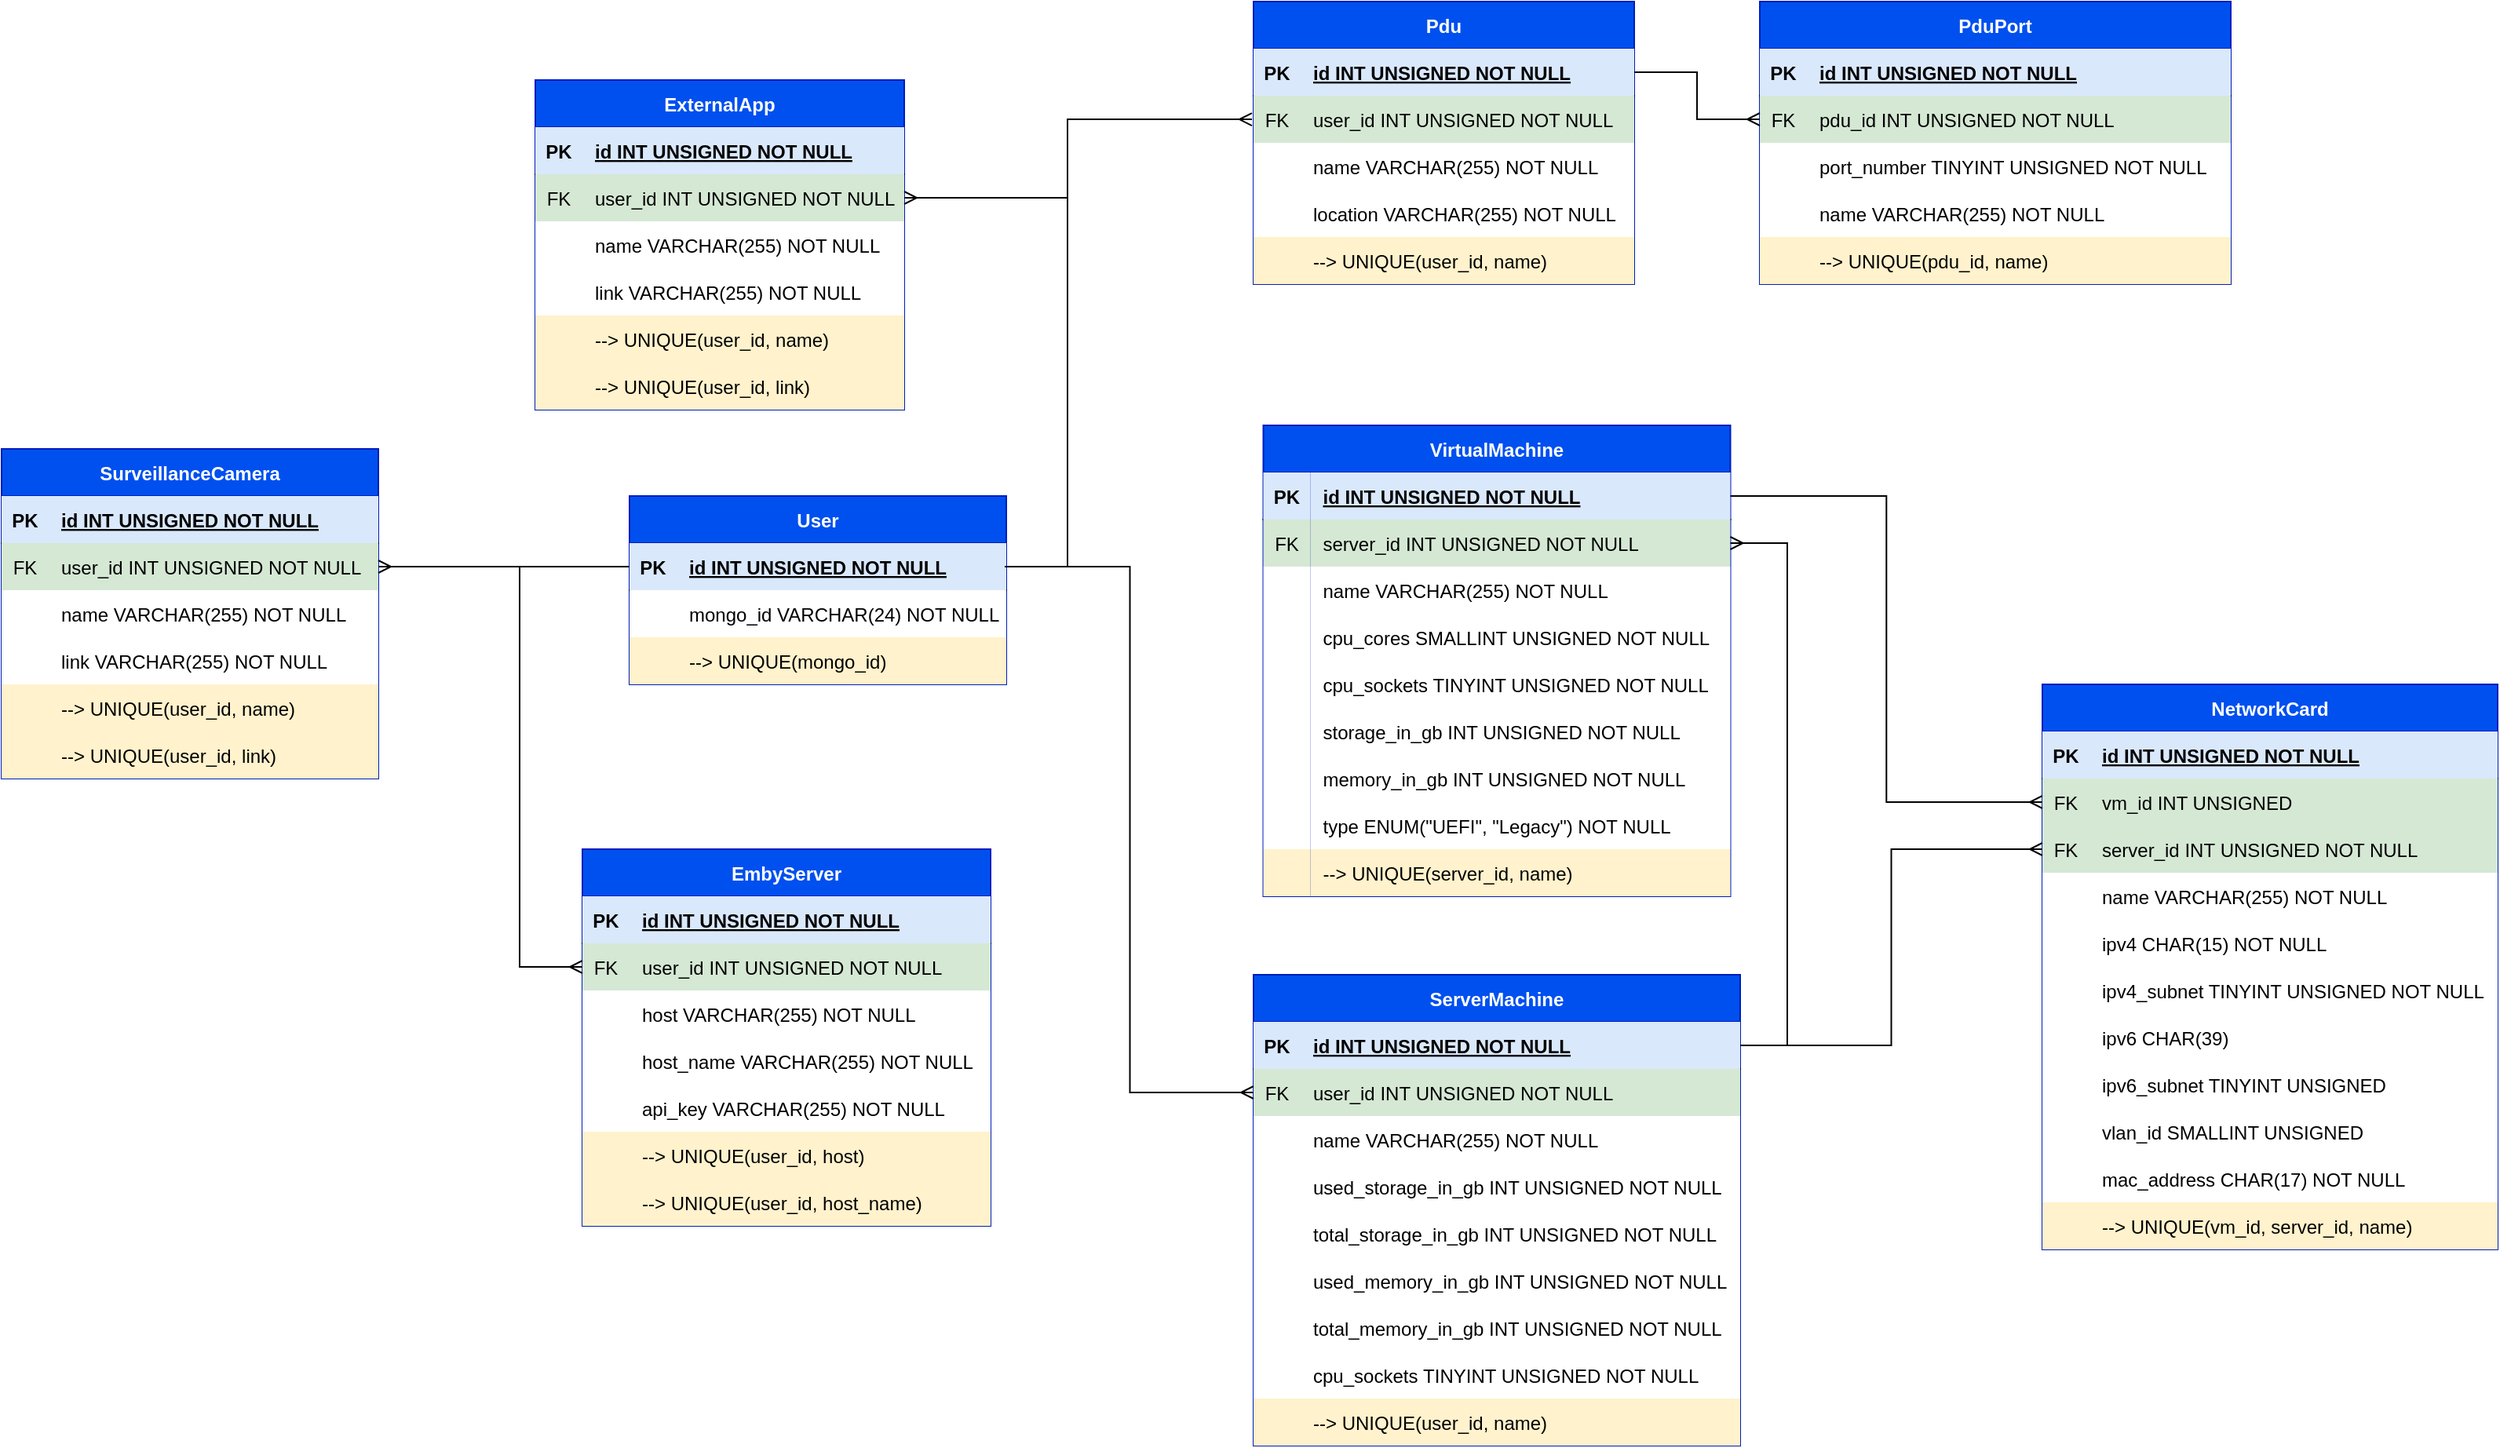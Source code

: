 <mxfile version="22.1.11" type="device">
  <diagram id="R2lEEEUBdFMjLlhIrx00" name="Page-1">
    <mxGraphModel dx="818" dy="613" grid="1" gridSize="10" guides="1" tooltips="1" connect="1" arrows="1" fold="1" page="1" pageScale="1" pageWidth="1100" pageHeight="850" math="0" shadow="0" extFonts="Permanent Marker^https://fonts.googleapis.com/css?family=Permanent+Marker">
      <root>
        <mxCell id="0" />
        <mxCell id="1" parent="0" />
        <mxCell id="C-vyLk0tnHw3VtMMgP7b-23" value="User" style="shape=table;startSize=30;container=1;collapsible=1;childLayout=tableLayout;fixedRows=1;rowLines=0;fontStyle=1;align=center;resizeLast=1;fillColor=#0050ef;fontColor=#ffffff;strokeColor=#001DBC;" parent="1" vertex="1">
          <mxGeometry x="800" y="645" width="240" height="120" as="geometry" />
        </mxCell>
        <mxCell id="C-vyLk0tnHw3VtMMgP7b-24" value="" style="shape=partialRectangle;collapsible=0;dropTarget=0;pointerEvents=0;fillColor=none;points=[[0,0.5],[1,0.5]];portConstraint=eastwest;top=0;left=0;right=0;bottom=1;" parent="C-vyLk0tnHw3VtMMgP7b-23" vertex="1">
          <mxGeometry y="30" width="240" height="30" as="geometry" />
        </mxCell>
        <mxCell id="C-vyLk0tnHw3VtMMgP7b-25" value="PK" style="shape=partialRectangle;overflow=hidden;connectable=0;fillColor=#dae8fc;top=0;left=0;bottom=0;right=0;fontStyle=1;strokeColor=#6c8ebf;" parent="C-vyLk0tnHw3VtMMgP7b-24" vertex="1">
          <mxGeometry width="30" height="30" as="geometry">
            <mxRectangle width="30" height="30" as="alternateBounds" />
          </mxGeometry>
        </mxCell>
        <mxCell id="C-vyLk0tnHw3VtMMgP7b-26" value="id INT UNSIGNED NOT NULL" style="shape=partialRectangle;overflow=hidden;connectable=0;fillColor=#dae8fc;top=0;left=0;bottom=0;right=0;align=left;spacingLeft=6;fontStyle=5;strokeColor=#6c8ebf;" parent="C-vyLk0tnHw3VtMMgP7b-24" vertex="1">
          <mxGeometry x="30" width="210" height="30" as="geometry">
            <mxRectangle width="210" height="30" as="alternateBounds" />
          </mxGeometry>
        </mxCell>
        <mxCell id="8cvkA4jCDQ-EvZ93bxmi-2" value="" style="shape=tableRow;horizontal=0;startSize=0;swimlaneHead=0;swimlaneBody=0;collapsible=0;dropTarget=0;points=[[0,0.5],[1,0.5]];portConstraint=eastwest;top=0;left=0;right=0;bottom=0;fillColor=none;" parent="C-vyLk0tnHw3VtMMgP7b-23" vertex="1">
          <mxGeometry y="60" width="240" height="30" as="geometry" />
        </mxCell>
        <mxCell id="8cvkA4jCDQ-EvZ93bxmi-3" value="" style="shape=partialRectangle;connectable=0;top=0;left=0;bottom=0;right=0;editable=1;overflow=hidden;" parent="8cvkA4jCDQ-EvZ93bxmi-2" vertex="1">
          <mxGeometry width="30" height="30" as="geometry">
            <mxRectangle width="30" height="30" as="alternateBounds" />
          </mxGeometry>
        </mxCell>
        <mxCell id="8cvkA4jCDQ-EvZ93bxmi-4" value="mongo_id VARCHAR(24) NOT NULL" style="shape=partialRectangle;connectable=0;top=0;left=0;bottom=0;right=0;align=left;spacingLeft=6;overflow=hidden;" parent="8cvkA4jCDQ-EvZ93bxmi-2" vertex="1">
          <mxGeometry x="30" width="210" height="30" as="geometry">
            <mxRectangle width="210" height="30" as="alternateBounds" />
          </mxGeometry>
        </mxCell>
        <mxCell id="4Lc63nFgZNicdAlm3PEe-34" value="" style="shape=tableRow;horizontal=0;startSize=0;swimlaneHead=0;swimlaneBody=0;fillColor=none;collapsible=0;dropTarget=0;points=[[0,0.5],[1,0.5]];portConstraint=eastwest;top=0;left=0;right=0;bottom=0;" parent="C-vyLk0tnHw3VtMMgP7b-23" vertex="1">
          <mxGeometry y="90" width="240" height="30" as="geometry" />
        </mxCell>
        <mxCell id="4Lc63nFgZNicdAlm3PEe-35" value="" style="shape=partialRectangle;connectable=0;fillColor=#fff2cc;top=0;left=0;bottom=0;right=0;editable=1;overflow=hidden;strokeColor=#d6b656;" parent="4Lc63nFgZNicdAlm3PEe-34" vertex="1">
          <mxGeometry width="30" height="30" as="geometry">
            <mxRectangle width="30" height="30" as="alternateBounds" />
          </mxGeometry>
        </mxCell>
        <mxCell id="4Lc63nFgZNicdAlm3PEe-36" value="--&gt; UNIQUE(mongo_id)" style="shape=partialRectangle;connectable=0;fillColor=#fff2cc;top=0;left=0;bottom=0;right=0;align=left;spacingLeft=6;overflow=hidden;strokeColor=#d6b656;" parent="4Lc63nFgZNicdAlm3PEe-34" vertex="1">
          <mxGeometry x="30" width="210" height="30" as="geometry">
            <mxRectangle width="210" height="30" as="alternateBounds" />
          </mxGeometry>
        </mxCell>
        <mxCell id="oiempvI30fNBSlP4_I2b-35" value="ExternalApp" style="shape=table;startSize=30;container=1;collapsible=1;childLayout=tableLayout;fixedRows=1;rowLines=0;fontStyle=1;align=center;resizeLast=1;fillColor=#0050ef;fontColor=#ffffff;strokeColor=#001DBC;" parent="1" vertex="1">
          <mxGeometry x="740" y="380" width="235" height="210" as="geometry" />
        </mxCell>
        <mxCell id="oiempvI30fNBSlP4_I2b-36" value="" style="shape=partialRectangle;collapsible=0;dropTarget=0;pointerEvents=0;fillColor=none;points=[[0,0.5],[1,0.5]];portConstraint=eastwest;top=0;left=0;right=0;bottom=1;" parent="oiempvI30fNBSlP4_I2b-35" vertex="1">
          <mxGeometry y="30" width="235" height="30" as="geometry" />
        </mxCell>
        <mxCell id="oiempvI30fNBSlP4_I2b-37" value="PK" style="shape=partialRectangle;overflow=hidden;connectable=0;fillColor=#dae8fc;top=0;left=0;bottom=0;right=0;fontStyle=1;strokeColor=#6c8ebf;" parent="oiempvI30fNBSlP4_I2b-36" vertex="1">
          <mxGeometry width="30" height="30" as="geometry">
            <mxRectangle width="30" height="30" as="alternateBounds" />
          </mxGeometry>
        </mxCell>
        <mxCell id="oiempvI30fNBSlP4_I2b-38" value="id INT UNSIGNED NOT NULL" style="shape=partialRectangle;overflow=hidden;connectable=0;fillColor=#dae8fc;top=0;left=0;bottom=0;right=0;align=left;spacingLeft=6;fontStyle=5;strokeColor=#6c8ebf;" parent="oiempvI30fNBSlP4_I2b-36" vertex="1">
          <mxGeometry x="30" width="205" height="30" as="geometry">
            <mxRectangle width="205" height="30" as="alternateBounds" />
          </mxGeometry>
        </mxCell>
        <mxCell id="oiempvI30fNBSlP4_I2b-67" value="" style="shape=tableRow;horizontal=0;startSize=0;swimlaneHead=0;swimlaneBody=0;fillColor=none;collapsible=0;dropTarget=0;points=[[0,0.5],[1,0.5]];portConstraint=eastwest;top=0;left=0;right=0;bottom=0;" parent="oiempvI30fNBSlP4_I2b-35" vertex="1">
          <mxGeometry y="60" width="235" height="30" as="geometry" />
        </mxCell>
        <mxCell id="oiempvI30fNBSlP4_I2b-68" value="FK" style="shape=partialRectangle;connectable=0;fillColor=#d5e8d4;top=0;left=0;bottom=0;right=0;editable=1;overflow=hidden;strokeColor=#82b366;" parent="oiempvI30fNBSlP4_I2b-67" vertex="1">
          <mxGeometry width="30" height="30" as="geometry">
            <mxRectangle width="30" height="30" as="alternateBounds" />
          </mxGeometry>
        </mxCell>
        <mxCell id="oiempvI30fNBSlP4_I2b-69" value="user_id INT UNSIGNED NOT NULL" style="shape=partialRectangle;connectable=0;fillColor=#d5e8d4;top=0;left=0;bottom=0;right=0;align=left;spacingLeft=6;overflow=hidden;strokeColor=#82b366;" parent="oiempvI30fNBSlP4_I2b-67" vertex="1">
          <mxGeometry x="30" width="205" height="30" as="geometry">
            <mxRectangle width="205" height="30" as="alternateBounds" />
          </mxGeometry>
        </mxCell>
        <mxCell id="oiempvI30fNBSlP4_I2b-45" value="" style="shape=tableRow;horizontal=0;startSize=0;swimlaneHead=0;swimlaneBody=0;collapsible=0;dropTarget=0;points=[[0,0.5],[1,0.5]];portConstraint=eastwest;top=0;left=0;right=0;bottom=0;fillColor=none;" parent="oiempvI30fNBSlP4_I2b-35" vertex="1">
          <mxGeometry y="90" width="235" height="30" as="geometry" />
        </mxCell>
        <mxCell id="oiempvI30fNBSlP4_I2b-46" value="" style="shape=partialRectangle;connectable=0;top=0;left=0;bottom=0;right=0;editable=1;overflow=hidden;" parent="oiempvI30fNBSlP4_I2b-45" vertex="1">
          <mxGeometry width="30" height="30" as="geometry">
            <mxRectangle width="30" height="30" as="alternateBounds" />
          </mxGeometry>
        </mxCell>
        <mxCell id="oiempvI30fNBSlP4_I2b-47" value="name VARCHAR(255) NOT NULL" style="shape=partialRectangle;connectable=0;top=0;left=0;bottom=0;right=0;align=left;spacingLeft=6;overflow=hidden;" parent="oiempvI30fNBSlP4_I2b-45" vertex="1">
          <mxGeometry x="30" width="205" height="30" as="geometry">
            <mxRectangle width="205" height="30" as="alternateBounds" />
          </mxGeometry>
        </mxCell>
        <mxCell id="oiempvI30fNBSlP4_I2b-48" value="" style="shape=tableRow;horizontal=0;startSize=0;swimlaneHead=0;swimlaneBody=0;collapsible=0;dropTarget=0;points=[[0,0.5],[1,0.5]];portConstraint=eastwest;top=0;left=0;right=0;bottom=0;fillColor=none;" parent="oiempvI30fNBSlP4_I2b-35" vertex="1">
          <mxGeometry y="120" width="235" height="30" as="geometry" />
        </mxCell>
        <mxCell id="oiempvI30fNBSlP4_I2b-49" value="" style="shape=partialRectangle;connectable=0;top=0;left=0;bottom=0;right=0;editable=1;overflow=hidden;" parent="oiempvI30fNBSlP4_I2b-48" vertex="1">
          <mxGeometry width="30" height="30" as="geometry">
            <mxRectangle width="30" height="30" as="alternateBounds" />
          </mxGeometry>
        </mxCell>
        <mxCell id="oiempvI30fNBSlP4_I2b-50" value="link VARCHAR(255) NOT NULL" style="shape=partialRectangle;connectable=0;top=0;left=0;bottom=0;right=0;align=left;spacingLeft=6;overflow=hidden;" parent="oiempvI30fNBSlP4_I2b-48" vertex="1">
          <mxGeometry x="30" width="205" height="30" as="geometry">
            <mxRectangle width="205" height="30" as="alternateBounds" />
          </mxGeometry>
        </mxCell>
        <mxCell id="4Lc63nFgZNicdAlm3PEe-10" value="" style="shape=tableRow;horizontal=0;startSize=0;swimlaneHead=0;swimlaneBody=0;fillColor=none;collapsible=0;dropTarget=0;points=[[0,0.5],[1,0.5]];portConstraint=eastwest;top=0;left=0;right=0;bottom=0;" parent="oiempvI30fNBSlP4_I2b-35" vertex="1">
          <mxGeometry y="150" width="235" height="30" as="geometry" />
        </mxCell>
        <mxCell id="4Lc63nFgZNicdAlm3PEe-11" value="" style="shape=partialRectangle;connectable=0;fillColor=#fff2cc;top=0;left=0;bottom=0;right=0;editable=1;overflow=hidden;strokeColor=#d6b656;" parent="4Lc63nFgZNicdAlm3PEe-10" vertex="1">
          <mxGeometry width="30" height="30" as="geometry">
            <mxRectangle width="30" height="30" as="alternateBounds" />
          </mxGeometry>
        </mxCell>
        <mxCell id="4Lc63nFgZNicdAlm3PEe-12" value="--&gt; UNIQUE(user_id, name)" style="shape=partialRectangle;connectable=0;fillColor=#fff2cc;top=0;left=0;bottom=0;right=0;align=left;spacingLeft=6;overflow=hidden;strokeColor=#d6b656;" parent="4Lc63nFgZNicdAlm3PEe-10" vertex="1">
          <mxGeometry x="30" width="205" height="30" as="geometry">
            <mxRectangle width="205" height="30" as="alternateBounds" />
          </mxGeometry>
        </mxCell>
        <mxCell id="4Lc63nFgZNicdAlm3PEe-13" value="" style="shape=tableRow;horizontal=0;startSize=0;swimlaneHead=0;swimlaneBody=0;fillColor=none;collapsible=0;dropTarget=0;points=[[0,0.5],[1,0.5]];portConstraint=eastwest;top=0;left=0;right=0;bottom=0;" parent="oiempvI30fNBSlP4_I2b-35" vertex="1">
          <mxGeometry y="180" width="235" height="30" as="geometry" />
        </mxCell>
        <mxCell id="4Lc63nFgZNicdAlm3PEe-14" value="" style="shape=partialRectangle;connectable=0;fillColor=#fff2cc;top=0;left=0;bottom=0;right=0;editable=1;overflow=hidden;strokeColor=#d6b656;" parent="4Lc63nFgZNicdAlm3PEe-13" vertex="1">
          <mxGeometry width="30" height="30" as="geometry">
            <mxRectangle width="30" height="30" as="alternateBounds" />
          </mxGeometry>
        </mxCell>
        <mxCell id="4Lc63nFgZNicdAlm3PEe-15" value="--&gt; UNIQUE(user_id, link)" style="shape=partialRectangle;connectable=0;fillColor=#fff2cc;top=0;left=0;bottom=0;right=0;align=left;spacingLeft=6;overflow=hidden;strokeColor=#d6b656;" parent="4Lc63nFgZNicdAlm3PEe-13" vertex="1">
          <mxGeometry x="30" width="205" height="30" as="geometry">
            <mxRectangle width="205" height="30" as="alternateBounds" />
          </mxGeometry>
        </mxCell>
        <mxCell id="oiempvI30fNBSlP4_I2b-51" value="SurveillanceCamera" style="shape=table;startSize=30;container=1;collapsible=1;childLayout=tableLayout;fixedRows=1;rowLines=0;fontStyle=1;align=center;resizeLast=1;fillColor=#0050ef;fontColor=#ffffff;strokeColor=#001DBC;" parent="1" vertex="1">
          <mxGeometry x="400" y="615" width="240" height="210" as="geometry" />
        </mxCell>
        <mxCell id="oiempvI30fNBSlP4_I2b-52" value="" style="shape=partialRectangle;collapsible=0;dropTarget=0;pointerEvents=0;fillColor=none;points=[[0,0.5],[1,0.5]];portConstraint=eastwest;top=0;left=0;right=0;bottom=1;" parent="oiempvI30fNBSlP4_I2b-51" vertex="1">
          <mxGeometry y="30" width="240" height="30" as="geometry" />
        </mxCell>
        <mxCell id="oiempvI30fNBSlP4_I2b-53" value="PK" style="shape=partialRectangle;overflow=hidden;connectable=0;fillColor=#dae8fc;top=0;left=0;bottom=0;right=0;fontStyle=1;strokeColor=#6c8ebf;" parent="oiempvI30fNBSlP4_I2b-52" vertex="1">
          <mxGeometry width="30" height="30" as="geometry">
            <mxRectangle width="30" height="30" as="alternateBounds" />
          </mxGeometry>
        </mxCell>
        <mxCell id="oiempvI30fNBSlP4_I2b-54" value="id INT UNSIGNED NOT NULL" style="shape=partialRectangle;overflow=hidden;connectable=0;fillColor=#dae8fc;top=0;left=0;bottom=0;right=0;align=left;spacingLeft=6;fontStyle=5;strokeColor=#6c8ebf;" parent="oiempvI30fNBSlP4_I2b-52" vertex="1">
          <mxGeometry x="30" width="210" height="30" as="geometry">
            <mxRectangle width="210" height="30" as="alternateBounds" />
          </mxGeometry>
        </mxCell>
        <mxCell id="oiempvI30fNBSlP4_I2b-64" value="" style="shape=tableRow;horizontal=0;startSize=0;swimlaneHead=0;swimlaneBody=0;fillColor=none;collapsible=0;dropTarget=0;points=[[0,0.5],[1,0.5]];portConstraint=eastwest;top=0;left=0;right=0;bottom=0;" parent="oiempvI30fNBSlP4_I2b-51" vertex="1">
          <mxGeometry y="60" width="240" height="30" as="geometry" />
        </mxCell>
        <mxCell id="oiempvI30fNBSlP4_I2b-65" value="FK" style="shape=partialRectangle;connectable=0;fillColor=#d5e8d4;top=0;left=0;bottom=0;right=0;editable=1;overflow=hidden;strokeColor=#82b366;" parent="oiempvI30fNBSlP4_I2b-64" vertex="1">
          <mxGeometry width="30" height="30" as="geometry">
            <mxRectangle width="30" height="30" as="alternateBounds" />
          </mxGeometry>
        </mxCell>
        <mxCell id="oiempvI30fNBSlP4_I2b-66" value="user_id INT UNSIGNED NOT NULL" style="shape=partialRectangle;connectable=0;fillColor=#d5e8d4;top=0;left=0;bottom=0;right=0;align=left;spacingLeft=6;overflow=hidden;strokeColor=#82b366;" parent="oiempvI30fNBSlP4_I2b-64" vertex="1">
          <mxGeometry x="30" width="210" height="30" as="geometry">
            <mxRectangle width="210" height="30" as="alternateBounds" />
          </mxGeometry>
        </mxCell>
        <mxCell id="oiempvI30fNBSlP4_I2b-58" value="" style="shape=tableRow;horizontal=0;startSize=0;swimlaneHead=0;swimlaneBody=0;collapsible=0;dropTarget=0;points=[[0,0.5],[1,0.5]];portConstraint=eastwest;top=0;left=0;right=0;bottom=0;fillColor=none;" parent="oiempvI30fNBSlP4_I2b-51" vertex="1">
          <mxGeometry y="90" width="240" height="30" as="geometry" />
        </mxCell>
        <mxCell id="oiempvI30fNBSlP4_I2b-59" value="" style="shape=partialRectangle;connectable=0;top=0;left=0;bottom=0;right=0;editable=1;overflow=hidden;" parent="oiempvI30fNBSlP4_I2b-58" vertex="1">
          <mxGeometry width="30" height="30" as="geometry">
            <mxRectangle width="30" height="30" as="alternateBounds" />
          </mxGeometry>
        </mxCell>
        <mxCell id="oiempvI30fNBSlP4_I2b-60" value="name VARCHAR(255) NOT NULL" style="shape=partialRectangle;connectable=0;top=0;left=0;bottom=0;right=0;align=left;spacingLeft=6;overflow=hidden;" parent="oiempvI30fNBSlP4_I2b-58" vertex="1">
          <mxGeometry x="30" width="210" height="30" as="geometry">
            <mxRectangle width="210" height="30" as="alternateBounds" />
          </mxGeometry>
        </mxCell>
        <mxCell id="oiempvI30fNBSlP4_I2b-61" value="" style="shape=tableRow;horizontal=0;startSize=0;swimlaneHead=0;swimlaneBody=0;collapsible=0;dropTarget=0;points=[[0,0.5],[1,0.5]];portConstraint=eastwest;top=0;left=0;right=0;bottom=0;fillColor=none;" parent="oiempvI30fNBSlP4_I2b-51" vertex="1">
          <mxGeometry y="120" width="240" height="30" as="geometry" />
        </mxCell>
        <mxCell id="oiempvI30fNBSlP4_I2b-62" value="" style="shape=partialRectangle;connectable=0;top=0;left=0;bottom=0;right=0;editable=1;overflow=hidden;" parent="oiempvI30fNBSlP4_I2b-61" vertex="1">
          <mxGeometry width="30" height="30" as="geometry">
            <mxRectangle width="30" height="30" as="alternateBounds" />
          </mxGeometry>
        </mxCell>
        <mxCell id="oiempvI30fNBSlP4_I2b-63" value="link VARCHAR(255) NOT NULL" style="shape=partialRectangle;connectable=0;top=0;left=0;bottom=0;right=0;align=left;spacingLeft=6;overflow=hidden;" parent="oiempvI30fNBSlP4_I2b-61" vertex="1">
          <mxGeometry x="30" width="210" height="30" as="geometry">
            <mxRectangle width="210" height="30" as="alternateBounds" />
          </mxGeometry>
        </mxCell>
        <mxCell id="4Lc63nFgZNicdAlm3PEe-19" value="" style="shape=tableRow;horizontal=0;startSize=0;swimlaneHead=0;swimlaneBody=0;fillColor=none;collapsible=0;dropTarget=0;points=[[0,0.5],[1,0.5]];portConstraint=eastwest;top=0;left=0;right=0;bottom=0;" parent="oiempvI30fNBSlP4_I2b-51" vertex="1">
          <mxGeometry y="150" width="240" height="30" as="geometry" />
        </mxCell>
        <mxCell id="4Lc63nFgZNicdAlm3PEe-20" value="" style="shape=partialRectangle;connectable=0;fillColor=#fff2cc;top=0;left=0;bottom=0;right=0;editable=1;overflow=hidden;strokeColor=#d6b656;" parent="4Lc63nFgZNicdAlm3PEe-19" vertex="1">
          <mxGeometry width="30" height="30" as="geometry">
            <mxRectangle width="30" height="30" as="alternateBounds" />
          </mxGeometry>
        </mxCell>
        <mxCell id="4Lc63nFgZNicdAlm3PEe-21" value="--&gt; UNIQUE(user_id, name)" style="shape=partialRectangle;connectable=0;fillColor=#fff2cc;top=0;left=0;bottom=0;right=0;align=left;spacingLeft=6;overflow=hidden;strokeColor=#d6b656;" parent="4Lc63nFgZNicdAlm3PEe-19" vertex="1">
          <mxGeometry x="30" width="210" height="30" as="geometry">
            <mxRectangle width="210" height="30" as="alternateBounds" />
          </mxGeometry>
        </mxCell>
        <mxCell id="4Lc63nFgZNicdAlm3PEe-22" value="" style="shape=tableRow;horizontal=0;startSize=0;swimlaneHead=0;swimlaneBody=0;fillColor=none;collapsible=0;dropTarget=0;points=[[0,0.5],[1,0.5]];portConstraint=eastwest;top=0;left=0;right=0;bottom=0;" parent="oiempvI30fNBSlP4_I2b-51" vertex="1">
          <mxGeometry y="180" width="240" height="30" as="geometry" />
        </mxCell>
        <mxCell id="4Lc63nFgZNicdAlm3PEe-23" value="" style="shape=partialRectangle;connectable=0;fillColor=#fff2cc;top=0;left=0;bottom=0;right=0;editable=1;overflow=hidden;strokeColor=#d6b656;" parent="4Lc63nFgZNicdAlm3PEe-22" vertex="1">
          <mxGeometry width="30" height="30" as="geometry">
            <mxRectangle width="30" height="30" as="alternateBounds" />
          </mxGeometry>
        </mxCell>
        <mxCell id="4Lc63nFgZNicdAlm3PEe-24" value="--&gt; UNIQUE(user_id, link)" style="shape=partialRectangle;connectable=0;fillColor=#fff2cc;top=0;left=0;bottom=0;right=0;align=left;spacingLeft=6;overflow=hidden;strokeColor=#d6b656;" parent="4Lc63nFgZNicdAlm3PEe-22" vertex="1">
          <mxGeometry x="30" width="210" height="30" as="geometry">
            <mxRectangle width="210" height="30" as="alternateBounds" />
          </mxGeometry>
        </mxCell>
        <mxCell id="oiempvI30fNBSlP4_I2b-70" value="" style="edgeStyle=orthogonalEdgeStyle;fontSize=12;html=1;endArrow=ERmany;rounded=0;" parent="1" source="C-vyLk0tnHw3VtMMgP7b-24" target="oiempvI30fNBSlP4_I2b-64" edge="1">
          <mxGeometry width="100" height="100" relative="1" as="geometry">
            <mxPoint x="800" y="1005" as="sourcePoint" />
            <mxPoint x="900" y="905" as="targetPoint" />
          </mxGeometry>
        </mxCell>
        <mxCell id="oiempvI30fNBSlP4_I2b-71" value="" style="edgeStyle=orthogonalEdgeStyle;fontSize=12;html=1;endArrow=ERmany;rounded=0;" parent="1" target="oiempvI30fNBSlP4_I2b-67" edge="1">
          <mxGeometry width="100" height="100" relative="1" as="geometry">
            <mxPoint x="1044" y="690" as="sourcePoint" />
            <mxPoint x="979" y="425.018" as="targetPoint" />
            <Array as="points">
              <mxPoint x="1079" y="690" />
              <mxPoint x="1079" y="455" />
            </Array>
          </mxGeometry>
        </mxCell>
        <mxCell id="twuSaKUVTKFEPfeOArPZ-1" value="EmbyServer" style="shape=table;startSize=30;container=1;collapsible=1;childLayout=tableLayout;fixedRows=1;rowLines=0;fontStyle=1;align=center;resizeLast=1;fillColor=#0050ef;fontColor=#ffffff;strokeColor=#001DBC;" parent="1" vertex="1">
          <mxGeometry x="770" y="870" width="260" height="240" as="geometry" />
        </mxCell>
        <mxCell id="twuSaKUVTKFEPfeOArPZ-2" value="" style="shape=partialRectangle;collapsible=0;dropTarget=0;pointerEvents=0;fillColor=none;points=[[0,0.5],[1,0.5]];portConstraint=eastwest;top=0;left=0;right=0;bottom=1;" parent="twuSaKUVTKFEPfeOArPZ-1" vertex="1">
          <mxGeometry y="30" width="260" height="30" as="geometry" />
        </mxCell>
        <mxCell id="twuSaKUVTKFEPfeOArPZ-3" value="PK" style="shape=partialRectangle;overflow=hidden;connectable=0;fillColor=#dae8fc;top=0;left=0;bottom=0;right=0;fontStyle=1;strokeColor=#6c8ebf;" parent="twuSaKUVTKFEPfeOArPZ-2" vertex="1">
          <mxGeometry width="30" height="30" as="geometry">
            <mxRectangle width="30" height="30" as="alternateBounds" />
          </mxGeometry>
        </mxCell>
        <mxCell id="twuSaKUVTKFEPfeOArPZ-4" value="id INT UNSIGNED NOT NULL" style="shape=partialRectangle;overflow=hidden;connectable=0;fillColor=#dae8fc;top=0;left=0;bottom=0;right=0;align=left;spacingLeft=6;fontStyle=5;strokeColor=#6c8ebf;" parent="twuSaKUVTKFEPfeOArPZ-2" vertex="1">
          <mxGeometry x="30" width="230" height="30" as="geometry">
            <mxRectangle width="230" height="30" as="alternateBounds" />
          </mxGeometry>
        </mxCell>
        <mxCell id="twuSaKUVTKFEPfeOArPZ-5" value="" style="shape=tableRow;horizontal=0;startSize=0;swimlaneHead=0;swimlaneBody=0;fillColor=none;collapsible=0;dropTarget=0;points=[[0,0.5],[1,0.5]];portConstraint=eastwest;top=0;left=0;right=0;bottom=0;" parent="twuSaKUVTKFEPfeOArPZ-1" vertex="1">
          <mxGeometry y="60" width="260" height="30" as="geometry" />
        </mxCell>
        <mxCell id="twuSaKUVTKFEPfeOArPZ-6" value="FK" style="shape=partialRectangle;connectable=0;fillColor=#d5e8d4;top=0;left=0;bottom=0;right=0;editable=1;overflow=hidden;strokeColor=#82b366;" parent="twuSaKUVTKFEPfeOArPZ-5" vertex="1">
          <mxGeometry width="30" height="30" as="geometry">
            <mxRectangle width="30" height="30" as="alternateBounds" />
          </mxGeometry>
        </mxCell>
        <mxCell id="twuSaKUVTKFEPfeOArPZ-7" value="user_id INT UNSIGNED NOT NULL" style="shape=partialRectangle;connectable=0;fillColor=#d5e8d4;top=0;left=0;bottom=0;right=0;align=left;spacingLeft=6;overflow=hidden;strokeColor=#82b366;" parent="twuSaKUVTKFEPfeOArPZ-5" vertex="1">
          <mxGeometry x="30" width="230" height="30" as="geometry">
            <mxRectangle width="230" height="30" as="alternateBounds" />
          </mxGeometry>
        </mxCell>
        <mxCell id="twuSaKUVTKFEPfeOArPZ-8" value="" style="shape=tableRow;horizontal=0;startSize=0;swimlaneHead=0;swimlaneBody=0;collapsible=0;dropTarget=0;points=[[0,0.5],[1,0.5]];portConstraint=eastwest;top=0;left=0;right=0;bottom=0;fillColor=none;" parent="twuSaKUVTKFEPfeOArPZ-1" vertex="1">
          <mxGeometry y="90" width="260" height="30" as="geometry" />
        </mxCell>
        <mxCell id="twuSaKUVTKFEPfeOArPZ-9" value="" style="shape=partialRectangle;connectable=0;top=0;left=0;bottom=0;right=0;editable=1;overflow=hidden;" parent="twuSaKUVTKFEPfeOArPZ-8" vertex="1">
          <mxGeometry width="30" height="30" as="geometry">
            <mxRectangle width="30" height="30" as="alternateBounds" />
          </mxGeometry>
        </mxCell>
        <mxCell id="twuSaKUVTKFEPfeOArPZ-10" value="host VARCHAR(255) NOT NULL" style="shape=partialRectangle;connectable=0;top=0;left=0;bottom=0;right=0;align=left;spacingLeft=6;overflow=hidden;" parent="twuSaKUVTKFEPfeOArPZ-8" vertex="1">
          <mxGeometry x="30" width="230" height="30" as="geometry">
            <mxRectangle width="230" height="30" as="alternateBounds" />
          </mxGeometry>
        </mxCell>
        <mxCell id="4Lc63nFgZNicdAlm3PEe-4" value="" style="shape=tableRow;horizontal=0;startSize=0;swimlaneHead=0;swimlaneBody=0;collapsible=0;dropTarget=0;points=[[0,0.5],[1,0.5]];portConstraint=eastwest;top=0;left=0;right=0;bottom=0;fillColor=none;" parent="twuSaKUVTKFEPfeOArPZ-1" vertex="1">
          <mxGeometry y="120" width="260" height="30" as="geometry" />
        </mxCell>
        <mxCell id="4Lc63nFgZNicdAlm3PEe-5" value="" style="shape=partialRectangle;connectable=0;top=0;left=0;bottom=0;right=0;editable=1;overflow=hidden;" parent="4Lc63nFgZNicdAlm3PEe-4" vertex="1">
          <mxGeometry width="30" height="30" as="geometry">
            <mxRectangle width="30" height="30" as="alternateBounds" />
          </mxGeometry>
        </mxCell>
        <mxCell id="4Lc63nFgZNicdAlm3PEe-6" value="host_name VARCHAR(255) NOT NULL" style="shape=partialRectangle;connectable=0;top=0;left=0;bottom=0;right=0;align=left;spacingLeft=6;overflow=hidden;" parent="4Lc63nFgZNicdAlm3PEe-4" vertex="1">
          <mxGeometry x="30" width="230" height="30" as="geometry">
            <mxRectangle width="230" height="30" as="alternateBounds" />
          </mxGeometry>
        </mxCell>
        <mxCell id="twuSaKUVTKFEPfeOArPZ-11" value="" style="shape=tableRow;horizontal=0;startSize=0;swimlaneHead=0;swimlaneBody=0;collapsible=0;dropTarget=0;points=[[0,0.5],[1,0.5]];portConstraint=eastwest;top=0;left=0;right=0;bottom=0;fillColor=none;" parent="twuSaKUVTKFEPfeOArPZ-1" vertex="1">
          <mxGeometry y="150" width="260" height="30" as="geometry" />
        </mxCell>
        <mxCell id="twuSaKUVTKFEPfeOArPZ-12" value="" style="shape=partialRectangle;connectable=0;top=0;left=0;bottom=0;right=0;editable=1;overflow=hidden;" parent="twuSaKUVTKFEPfeOArPZ-11" vertex="1">
          <mxGeometry width="30" height="30" as="geometry">
            <mxRectangle width="30" height="30" as="alternateBounds" />
          </mxGeometry>
        </mxCell>
        <mxCell id="twuSaKUVTKFEPfeOArPZ-13" value="api_key VARCHAR(255) NOT NULL" style="shape=partialRectangle;connectable=0;top=0;left=0;bottom=0;right=0;align=left;spacingLeft=6;overflow=hidden;" parent="twuSaKUVTKFEPfeOArPZ-11" vertex="1">
          <mxGeometry x="30" width="230" height="30" as="geometry">
            <mxRectangle width="230" height="30" as="alternateBounds" />
          </mxGeometry>
        </mxCell>
        <mxCell id="4Lc63nFgZNicdAlm3PEe-25" value="" style="shape=tableRow;horizontal=0;startSize=0;swimlaneHead=0;swimlaneBody=0;fillColor=none;collapsible=0;dropTarget=0;points=[[0,0.5],[1,0.5]];portConstraint=eastwest;top=0;left=0;right=0;bottom=0;" parent="twuSaKUVTKFEPfeOArPZ-1" vertex="1">
          <mxGeometry y="180" width="260" height="30" as="geometry" />
        </mxCell>
        <mxCell id="4Lc63nFgZNicdAlm3PEe-26" value="" style="shape=partialRectangle;connectable=0;fillColor=#fff2cc;top=0;left=0;bottom=0;right=0;editable=1;overflow=hidden;strokeColor=#d6b656;" parent="4Lc63nFgZNicdAlm3PEe-25" vertex="1">
          <mxGeometry width="30" height="30" as="geometry">
            <mxRectangle width="30" height="30" as="alternateBounds" />
          </mxGeometry>
        </mxCell>
        <mxCell id="4Lc63nFgZNicdAlm3PEe-27" value="--&gt; UNIQUE(user_id, host)" style="shape=partialRectangle;connectable=0;fillColor=#fff2cc;top=0;left=0;bottom=0;right=0;align=left;spacingLeft=6;overflow=hidden;strokeColor=#d6b656;" parent="4Lc63nFgZNicdAlm3PEe-25" vertex="1">
          <mxGeometry x="30" width="230" height="30" as="geometry">
            <mxRectangle width="230" height="30" as="alternateBounds" />
          </mxGeometry>
        </mxCell>
        <mxCell id="4Lc63nFgZNicdAlm3PEe-28" value="" style="shape=tableRow;horizontal=0;startSize=0;swimlaneHead=0;swimlaneBody=0;fillColor=none;collapsible=0;dropTarget=0;points=[[0,0.5],[1,0.5]];portConstraint=eastwest;top=0;left=0;right=0;bottom=0;" parent="twuSaKUVTKFEPfeOArPZ-1" vertex="1">
          <mxGeometry y="210" width="260" height="30" as="geometry" />
        </mxCell>
        <mxCell id="4Lc63nFgZNicdAlm3PEe-29" value="" style="shape=partialRectangle;connectable=0;fillColor=#fff2cc;top=0;left=0;bottom=0;right=0;editable=1;overflow=hidden;strokeColor=#d6b656;" parent="4Lc63nFgZNicdAlm3PEe-28" vertex="1">
          <mxGeometry width="30" height="30" as="geometry">
            <mxRectangle width="30" height="30" as="alternateBounds" />
          </mxGeometry>
        </mxCell>
        <mxCell id="4Lc63nFgZNicdAlm3PEe-30" value="--&gt; UNIQUE(user_id, host_name)" style="shape=partialRectangle;connectable=0;fillColor=#fff2cc;top=0;left=0;bottom=0;right=0;align=left;spacingLeft=6;overflow=hidden;strokeColor=#d6b656;" parent="4Lc63nFgZNicdAlm3PEe-28" vertex="1">
          <mxGeometry x="30" width="230" height="30" as="geometry">
            <mxRectangle width="230" height="30" as="alternateBounds" />
          </mxGeometry>
        </mxCell>
        <mxCell id="twuSaKUVTKFEPfeOArPZ-14" value="" style="edgeStyle=orthogonalEdgeStyle;fontSize=12;html=1;endArrow=ERmany;rounded=0;entryX=0;entryY=0.5;entryDx=0;entryDy=0;" parent="1" source="C-vyLk0tnHw3VtMMgP7b-24" target="twuSaKUVTKFEPfeOArPZ-5" edge="1">
          <mxGeometry width="100" height="100" relative="1" as="geometry">
            <mxPoint x="1090" y="1265" as="sourcePoint" />
            <mxPoint x="1190" y="1165" as="targetPoint" />
            <Array as="points">
              <mxPoint x="730" y="690" />
              <mxPoint x="730" y="945" />
            </Array>
          </mxGeometry>
        </mxCell>
        <mxCell id="wL81ZNmJd5dZBRjKBWzo-35" value="NetworkCard" style="shape=table;startSize=30;container=1;collapsible=1;childLayout=tableLayout;fixedRows=1;rowLines=0;fontStyle=1;align=center;resizeLast=1;fillColor=#0050ef;fontColor=#ffffff;strokeColor=#001DBC;" parent="1" vertex="1">
          <mxGeometry x="1700" y="765" width="290" height="360" as="geometry" />
        </mxCell>
        <mxCell id="wL81ZNmJd5dZBRjKBWzo-36" value="" style="shape=partialRectangle;collapsible=0;dropTarget=0;pointerEvents=0;fillColor=none;points=[[0,0.5],[1,0.5]];portConstraint=eastwest;top=0;left=0;right=0;bottom=1;" parent="wL81ZNmJd5dZBRjKBWzo-35" vertex="1">
          <mxGeometry y="30" width="290" height="30" as="geometry" />
        </mxCell>
        <mxCell id="wL81ZNmJd5dZBRjKBWzo-37" value="PK" style="shape=partialRectangle;overflow=hidden;connectable=0;fillColor=#dae8fc;top=0;left=0;bottom=0;right=0;fontStyle=1;strokeColor=#6c8ebf;" parent="wL81ZNmJd5dZBRjKBWzo-36" vertex="1">
          <mxGeometry width="30" height="30" as="geometry">
            <mxRectangle width="30" height="30" as="alternateBounds" />
          </mxGeometry>
        </mxCell>
        <mxCell id="wL81ZNmJd5dZBRjKBWzo-38" value="id INT UNSIGNED NOT NULL" style="shape=partialRectangle;overflow=hidden;connectable=0;fillColor=#dae8fc;top=0;left=0;bottom=0;right=0;align=left;spacingLeft=6;fontStyle=5;strokeColor=#6c8ebf;" parent="wL81ZNmJd5dZBRjKBWzo-36" vertex="1">
          <mxGeometry x="30" width="260" height="30" as="geometry">
            <mxRectangle width="260" height="30" as="alternateBounds" />
          </mxGeometry>
        </mxCell>
        <mxCell id="wL81ZNmJd5dZBRjKBWzo-39" value="" style="shape=tableRow;horizontal=0;startSize=0;swimlaneHead=0;swimlaneBody=0;fillColor=none;collapsible=0;dropTarget=0;points=[[0,0.5],[1,0.5]];portConstraint=eastwest;top=0;left=0;right=0;bottom=0;" parent="wL81ZNmJd5dZBRjKBWzo-35" vertex="1">
          <mxGeometry y="60" width="290" height="30" as="geometry" />
        </mxCell>
        <mxCell id="wL81ZNmJd5dZBRjKBWzo-40" value="FK" style="shape=partialRectangle;connectable=0;fillColor=#d5e8d4;top=0;left=0;bottom=0;right=0;editable=1;overflow=hidden;strokeColor=#82b366;" parent="wL81ZNmJd5dZBRjKBWzo-39" vertex="1">
          <mxGeometry width="30" height="30" as="geometry">
            <mxRectangle width="30" height="30" as="alternateBounds" />
          </mxGeometry>
        </mxCell>
        <mxCell id="wL81ZNmJd5dZBRjKBWzo-41" value="vm_id INT UNSIGNED" style="shape=partialRectangle;connectable=0;fillColor=#d5e8d4;top=0;left=0;bottom=0;right=0;align=left;spacingLeft=6;overflow=hidden;strokeColor=#82b366;" parent="wL81ZNmJd5dZBRjKBWzo-39" vertex="1">
          <mxGeometry x="30" width="260" height="30" as="geometry">
            <mxRectangle width="260" height="30" as="alternateBounds" />
          </mxGeometry>
        </mxCell>
        <mxCell id="wL81ZNmJd5dZBRjKBWzo-130" value="" style="shape=tableRow;horizontal=0;startSize=0;swimlaneHead=0;swimlaneBody=0;collapsible=0;dropTarget=0;points=[[0,0.5],[1,0.5]];portConstraint=eastwest;top=0;left=0;right=0;bottom=0;fillColor=none;strokeColor=#82b366;" parent="wL81ZNmJd5dZBRjKBWzo-35" vertex="1">
          <mxGeometry y="90" width="290" height="30" as="geometry" />
        </mxCell>
        <mxCell id="wL81ZNmJd5dZBRjKBWzo-131" value="FK" style="shape=partialRectangle;connectable=0;fillColor=#d5e8d4;top=0;left=0;bottom=0;right=0;editable=1;overflow=hidden;strokeColor=#82b366;" parent="wL81ZNmJd5dZBRjKBWzo-130" vertex="1">
          <mxGeometry width="30" height="30" as="geometry">
            <mxRectangle width="30" height="30" as="alternateBounds" />
          </mxGeometry>
        </mxCell>
        <mxCell id="wL81ZNmJd5dZBRjKBWzo-132" value="server_id INT UNSIGNED NOT NULL" style="shape=partialRectangle;connectable=0;fillColor=#d5e8d4;top=0;left=0;bottom=0;right=0;align=left;spacingLeft=6;overflow=hidden;strokeColor=#82b366;" parent="wL81ZNmJd5dZBRjKBWzo-130" vertex="1">
          <mxGeometry x="30" width="260" height="30" as="geometry">
            <mxRectangle width="260" height="30" as="alternateBounds" />
          </mxGeometry>
        </mxCell>
        <mxCell id="wL81ZNmJd5dZBRjKBWzo-96" value="" style="shape=tableRow;horizontal=0;startSize=0;swimlaneHead=0;swimlaneBody=0;fillColor=none;collapsible=0;dropTarget=0;points=[[0,0.5],[1,0.5]];portConstraint=eastwest;top=0;left=0;right=0;bottom=0;" parent="wL81ZNmJd5dZBRjKBWzo-35" vertex="1">
          <mxGeometry y="120" width="290" height="30" as="geometry" />
        </mxCell>
        <mxCell id="wL81ZNmJd5dZBRjKBWzo-97" value="" style="shape=partialRectangle;connectable=0;top=0;left=0;bottom=0;right=0;editable=1;overflow=hidden;" parent="wL81ZNmJd5dZBRjKBWzo-96" vertex="1">
          <mxGeometry width="30" height="30" as="geometry">
            <mxRectangle width="30" height="30" as="alternateBounds" />
          </mxGeometry>
        </mxCell>
        <mxCell id="wL81ZNmJd5dZBRjKBWzo-98" value="name VARCHAR(255) NOT NULL" style="shape=partialRectangle;connectable=0;top=0;left=0;bottom=0;right=0;align=left;spacingLeft=6;overflow=hidden;" parent="wL81ZNmJd5dZBRjKBWzo-96" vertex="1">
          <mxGeometry x="30" width="260" height="30" as="geometry">
            <mxRectangle width="260" height="30" as="alternateBounds" />
          </mxGeometry>
        </mxCell>
        <mxCell id="wL81ZNmJd5dZBRjKBWzo-42" value="" style="shape=tableRow;horizontal=0;startSize=0;swimlaneHead=0;swimlaneBody=0;collapsible=0;dropTarget=0;points=[[0,0.5],[1,0.5]];portConstraint=eastwest;top=0;left=0;right=0;bottom=0;fillColor=none;" parent="wL81ZNmJd5dZBRjKBWzo-35" vertex="1">
          <mxGeometry y="150" width="290" height="30" as="geometry" />
        </mxCell>
        <mxCell id="wL81ZNmJd5dZBRjKBWzo-43" value="" style="shape=partialRectangle;connectable=0;top=0;left=0;bottom=0;right=0;editable=1;overflow=hidden;" parent="wL81ZNmJd5dZBRjKBWzo-42" vertex="1">
          <mxGeometry width="30" height="30" as="geometry">
            <mxRectangle width="30" height="30" as="alternateBounds" />
          </mxGeometry>
        </mxCell>
        <mxCell id="wL81ZNmJd5dZBRjKBWzo-44" value="ipv4 CHAR(15) NOT NULL" style="shape=partialRectangle;connectable=0;top=0;left=0;bottom=0;right=0;align=left;spacingLeft=6;overflow=hidden;" parent="wL81ZNmJd5dZBRjKBWzo-42" vertex="1">
          <mxGeometry x="30" width="260" height="30" as="geometry">
            <mxRectangle width="260" height="30" as="alternateBounds" />
          </mxGeometry>
        </mxCell>
        <mxCell id="wL81ZNmJd5dZBRjKBWzo-45" value="" style="shape=tableRow;horizontal=0;startSize=0;swimlaneHead=0;swimlaneBody=0;collapsible=0;dropTarget=0;points=[[0,0.5],[1,0.5]];portConstraint=eastwest;top=0;left=0;right=0;bottom=0;fillColor=none;" parent="wL81ZNmJd5dZBRjKBWzo-35" vertex="1">
          <mxGeometry y="180" width="290" height="30" as="geometry" />
        </mxCell>
        <mxCell id="wL81ZNmJd5dZBRjKBWzo-46" value="" style="shape=partialRectangle;connectable=0;top=0;left=0;bottom=0;right=0;editable=1;overflow=hidden;" parent="wL81ZNmJd5dZBRjKBWzo-45" vertex="1">
          <mxGeometry width="30" height="30" as="geometry">
            <mxRectangle width="30" height="30" as="alternateBounds" />
          </mxGeometry>
        </mxCell>
        <mxCell id="wL81ZNmJd5dZBRjKBWzo-47" value="ipv4_subnet TINYINT UNSIGNED NOT NULL" style="shape=partialRectangle;connectable=0;top=0;left=0;bottom=0;right=0;align=left;spacingLeft=6;overflow=hidden;" parent="wL81ZNmJd5dZBRjKBWzo-45" vertex="1">
          <mxGeometry x="30" width="260" height="30" as="geometry">
            <mxRectangle width="260" height="30" as="alternateBounds" />
          </mxGeometry>
        </mxCell>
        <mxCell id="wL81ZNmJd5dZBRjKBWzo-48" value="" style="shape=tableRow;horizontal=0;startSize=0;swimlaneHead=0;swimlaneBody=0;collapsible=0;dropTarget=0;points=[[0,0.5],[1,0.5]];portConstraint=eastwest;top=0;left=0;right=0;bottom=0;fillColor=none;" parent="wL81ZNmJd5dZBRjKBWzo-35" vertex="1">
          <mxGeometry y="210" width="290" height="30" as="geometry" />
        </mxCell>
        <mxCell id="wL81ZNmJd5dZBRjKBWzo-49" value="" style="shape=partialRectangle;connectable=0;top=0;left=0;bottom=0;right=0;editable=1;overflow=hidden;" parent="wL81ZNmJd5dZBRjKBWzo-48" vertex="1">
          <mxGeometry width="30" height="30" as="geometry">
            <mxRectangle width="30" height="30" as="alternateBounds" />
          </mxGeometry>
        </mxCell>
        <mxCell id="wL81ZNmJd5dZBRjKBWzo-50" value="ipv6 CHAR(39)" style="shape=partialRectangle;connectable=0;top=0;left=0;bottom=0;right=0;align=left;spacingLeft=6;overflow=hidden;" parent="wL81ZNmJd5dZBRjKBWzo-48" vertex="1">
          <mxGeometry x="30" width="260" height="30" as="geometry">
            <mxRectangle width="260" height="30" as="alternateBounds" />
          </mxGeometry>
        </mxCell>
        <mxCell id="wL81ZNmJd5dZBRjKBWzo-51" value="" style="shape=tableRow;horizontal=0;startSize=0;swimlaneHead=0;swimlaneBody=0;fillColor=none;collapsible=0;dropTarget=0;points=[[0,0.5],[1,0.5]];portConstraint=eastwest;top=0;left=0;right=0;bottom=0;swimlaneLine=0;strokeColor=inherit;" parent="wL81ZNmJd5dZBRjKBWzo-35" vertex="1">
          <mxGeometry y="240" width="290" height="30" as="geometry" />
        </mxCell>
        <mxCell id="wL81ZNmJd5dZBRjKBWzo-52" value="" style="shape=partialRectangle;connectable=0;top=0;left=0;bottom=0;right=0;editable=1;overflow=hidden;" parent="wL81ZNmJd5dZBRjKBWzo-51" vertex="1">
          <mxGeometry width="30" height="30" as="geometry">
            <mxRectangle width="30" height="30" as="alternateBounds" />
          </mxGeometry>
        </mxCell>
        <mxCell id="wL81ZNmJd5dZBRjKBWzo-53" value="ipv6_subnet TINYINT UNSIGNED" style="shape=partialRectangle;connectable=0;top=0;left=0;bottom=0;right=0;align=left;spacingLeft=6;overflow=hidden;" parent="wL81ZNmJd5dZBRjKBWzo-51" vertex="1">
          <mxGeometry x="30" width="260" height="30" as="geometry">
            <mxRectangle width="260" height="30" as="alternateBounds" />
          </mxGeometry>
        </mxCell>
        <mxCell id="wL81ZNmJd5dZBRjKBWzo-54" value="" style="shape=tableRow;horizontal=0;startSize=0;swimlaneHead=0;swimlaneBody=0;fillColor=none;collapsible=0;dropTarget=0;points=[[0,0.5],[1,0.5]];portConstraint=eastwest;top=0;left=0;right=0;bottom=0;" parent="wL81ZNmJd5dZBRjKBWzo-35" vertex="1">
          <mxGeometry y="270" width="290" height="30" as="geometry" />
        </mxCell>
        <mxCell id="wL81ZNmJd5dZBRjKBWzo-55" value="" style="shape=partialRectangle;connectable=0;top=0;left=0;bottom=0;right=0;editable=1;overflow=hidden;" parent="wL81ZNmJd5dZBRjKBWzo-54" vertex="1">
          <mxGeometry width="30" height="30" as="geometry">
            <mxRectangle width="30" height="30" as="alternateBounds" />
          </mxGeometry>
        </mxCell>
        <mxCell id="wL81ZNmJd5dZBRjKBWzo-56" value="vlan_id SMALLINT UNSIGNED" style="shape=partialRectangle;connectable=0;top=0;left=0;bottom=0;right=0;align=left;spacingLeft=6;overflow=hidden;" parent="wL81ZNmJd5dZBRjKBWzo-54" vertex="1">
          <mxGeometry x="30" width="260" height="30" as="geometry">
            <mxRectangle width="260" height="30" as="alternateBounds" />
          </mxGeometry>
        </mxCell>
        <mxCell id="wL81ZNmJd5dZBRjKBWzo-57" value="" style="shape=tableRow;horizontal=0;startSize=0;swimlaneHead=0;swimlaneBody=0;fillColor=none;collapsible=0;dropTarget=0;points=[[0,0.5],[1,0.5]];portConstraint=eastwest;top=0;left=0;right=0;bottom=0;" parent="wL81ZNmJd5dZBRjKBWzo-35" vertex="1">
          <mxGeometry y="300" width="290" height="30" as="geometry" />
        </mxCell>
        <mxCell id="wL81ZNmJd5dZBRjKBWzo-58" value="" style="shape=partialRectangle;connectable=0;top=0;left=0;bottom=0;right=0;editable=1;overflow=hidden;" parent="wL81ZNmJd5dZBRjKBWzo-57" vertex="1">
          <mxGeometry width="30" height="30" as="geometry">
            <mxRectangle width="30" height="30" as="alternateBounds" />
          </mxGeometry>
        </mxCell>
        <mxCell id="wL81ZNmJd5dZBRjKBWzo-59" value="mac_address CHAR(17) NOT NULL" style="shape=partialRectangle;connectable=0;top=0;left=0;bottom=0;right=0;align=left;spacingLeft=6;overflow=hidden;" parent="wL81ZNmJd5dZBRjKBWzo-57" vertex="1">
          <mxGeometry x="30" width="260" height="30" as="geometry">
            <mxRectangle width="260" height="30" as="alternateBounds" />
          </mxGeometry>
        </mxCell>
        <mxCell id="wL81ZNmJd5dZBRjKBWzo-60" value="" style="shape=tableRow;horizontal=0;startSize=0;swimlaneHead=0;swimlaneBody=0;fillColor=none;collapsible=0;dropTarget=0;points=[[0,0.5],[1,0.5]];portConstraint=eastwest;top=0;left=0;right=0;bottom=0;" parent="wL81ZNmJd5dZBRjKBWzo-35" vertex="1">
          <mxGeometry y="330" width="290" height="30" as="geometry" />
        </mxCell>
        <mxCell id="wL81ZNmJd5dZBRjKBWzo-61" value="" style="shape=partialRectangle;connectable=0;fillColor=#fff2cc;top=0;left=0;bottom=0;right=0;editable=1;overflow=hidden;strokeColor=#d6b656;" parent="wL81ZNmJd5dZBRjKBWzo-60" vertex="1">
          <mxGeometry width="30" height="30" as="geometry">
            <mxRectangle width="30" height="30" as="alternateBounds" />
          </mxGeometry>
        </mxCell>
        <mxCell id="wL81ZNmJd5dZBRjKBWzo-62" value="--&gt; UNIQUE(vm_id, server_id, name)" style="shape=partialRectangle;connectable=0;fillColor=#fff2cc;top=0;left=0;bottom=0;right=0;align=left;spacingLeft=6;overflow=hidden;strokeColor=#d6b656;" parent="wL81ZNmJd5dZBRjKBWzo-60" vertex="1">
          <mxGeometry x="30" width="260" height="30" as="geometry">
            <mxRectangle width="260" height="30" as="alternateBounds" />
          </mxGeometry>
        </mxCell>
        <mxCell id="wL81ZNmJd5dZBRjKBWzo-99" value="VirtualMachine" style="shape=table;startSize=30;container=1;collapsible=1;childLayout=tableLayout;fixedRows=1;rowLines=0;fontStyle=1;align=center;resizeLast=1;fillColor=#0050ef;fontColor=#ffffff;strokeColor=#001DBC;" parent="1" vertex="1">
          <mxGeometry x="1203.75" y="600" width="297.5" height="300" as="geometry" />
        </mxCell>
        <mxCell id="wL81ZNmJd5dZBRjKBWzo-100" value="" style="shape=partialRectangle;collapsible=0;dropTarget=0;pointerEvents=0;fillColor=none;points=[[0,0.5],[1,0.5]];portConstraint=eastwest;top=0;left=0;right=0;bottom=1;" parent="wL81ZNmJd5dZBRjKBWzo-99" vertex="1">
          <mxGeometry y="30" width="297.5" height="30" as="geometry" />
        </mxCell>
        <mxCell id="wL81ZNmJd5dZBRjKBWzo-101" value="PK" style="shape=partialRectangle;overflow=hidden;connectable=0;fillColor=#dae8fc;top=0;left=0;bottom=0;right=0;fontStyle=1;strokeColor=#6c8ebf;" parent="wL81ZNmJd5dZBRjKBWzo-100" vertex="1">
          <mxGeometry width="30" height="30" as="geometry">
            <mxRectangle width="30" height="30" as="alternateBounds" />
          </mxGeometry>
        </mxCell>
        <mxCell id="wL81ZNmJd5dZBRjKBWzo-102" value="id INT UNSIGNED NOT NULL" style="shape=partialRectangle;overflow=hidden;connectable=0;fillColor=#dae8fc;top=0;left=0;bottom=0;right=0;align=left;spacingLeft=6;fontStyle=5;strokeColor=#6c8ebf;" parent="wL81ZNmJd5dZBRjKBWzo-100" vertex="1">
          <mxGeometry x="30" width="267.5" height="30" as="geometry">
            <mxRectangle width="267.5" height="30" as="alternateBounds" />
          </mxGeometry>
        </mxCell>
        <mxCell id="wL81ZNmJd5dZBRjKBWzo-103" value="" style="shape=tableRow;horizontal=0;startSize=0;swimlaneHead=0;swimlaneBody=0;fillColor=none;collapsible=0;dropTarget=0;points=[[0,0.5],[1,0.5]];portConstraint=eastwest;top=0;left=0;right=0;bottom=0;" parent="wL81ZNmJd5dZBRjKBWzo-99" vertex="1">
          <mxGeometry y="60" width="297.5" height="30" as="geometry" />
        </mxCell>
        <mxCell id="wL81ZNmJd5dZBRjKBWzo-104" value="FK" style="shape=partialRectangle;connectable=0;fillColor=#d5e8d4;top=0;left=0;bottom=0;right=0;editable=1;overflow=hidden;strokeColor=#82b366;" parent="wL81ZNmJd5dZBRjKBWzo-103" vertex="1">
          <mxGeometry width="30" height="30" as="geometry">
            <mxRectangle width="30" height="30" as="alternateBounds" />
          </mxGeometry>
        </mxCell>
        <mxCell id="wL81ZNmJd5dZBRjKBWzo-105" value="server_id INT UNSIGNED NOT NULL" style="shape=partialRectangle;connectable=0;fillColor=#d5e8d4;top=0;left=0;bottom=0;right=0;align=left;spacingLeft=6;overflow=hidden;strokeColor=#82b366;" parent="wL81ZNmJd5dZBRjKBWzo-103" vertex="1">
          <mxGeometry x="30" width="267.5" height="30" as="geometry">
            <mxRectangle width="267.5" height="30" as="alternateBounds" />
          </mxGeometry>
        </mxCell>
        <mxCell id="wL81ZNmJd5dZBRjKBWzo-106" value="" style="shape=tableRow;horizontal=0;startSize=0;swimlaneHead=0;swimlaneBody=0;fillColor=none;collapsible=0;dropTarget=0;points=[[0,0.5],[1,0.5]];portConstraint=eastwest;top=0;left=0;right=0;bottom=0;" parent="wL81ZNmJd5dZBRjKBWzo-99" vertex="1">
          <mxGeometry y="90" width="297.5" height="30" as="geometry" />
        </mxCell>
        <mxCell id="wL81ZNmJd5dZBRjKBWzo-107" value="" style="shape=partialRectangle;connectable=0;top=0;left=0;bottom=0;right=0;editable=1;overflow=hidden;" parent="wL81ZNmJd5dZBRjKBWzo-106" vertex="1">
          <mxGeometry width="30" height="30" as="geometry">
            <mxRectangle width="30" height="30" as="alternateBounds" />
          </mxGeometry>
        </mxCell>
        <mxCell id="wL81ZNmJd5dZBRjKBWzo-108" value="name VARCHAR(255) NOT NULL" style="shape=partialRectangle;connectable=0;top=0;left=0;bottom=0;right=0;align=left;spacingLeft=6;overflow=hidden;" parent="wL81ZNmJd5dZBRjKBWzo-106" vertex="1">
          <mxGeometry x="30" width="267.5" height="30" as="geometry">
            <mxRectangle width="267.5" height="30" as="alternateBounds" />
          </mxGeometry>
        </mxCell>
        <mxCell id="wL81ZNmJd5dZBRjKBWzo-109" value="" style="shape=tableRow;horizontal=0;startSize=0;swimlaneHead=0;swimlaneBody=0;collapsible=0;dropTarget=0;points=[[0,0.5],[1,0.5]];portConstraint=eastwest;top=0;left=0;right=0;bottom=0;fillColor=none;" parent="wL81ZNmJd5dZBRjKBWzo-99" vertex="1">
          <mxGeometry y="120" width="297.5" height="30" as="geometry" />
        </mxCell>
        <mxCell id="wL81ZNmJd5dZBRjKBWzo-110" value="" style="shape=partialRectangle;connectable=0;top=0;left=0;bottom=0;right=0;editable=1;overflow=hidden;" parent="wL81ZNmJd5dZBRjKBWzo-109" vertex="1">
          <mxGeometry width="30" height="30" as="geometry">
            <mxRectangle width="30" height="30" as="alternateBounds" />
          </mxGeometry>
        </mxCell>
        <mxCell id="wL81ZNmJd5dZBRjKBWzo-111" value="cpu_cores SMALLINT UNSIGNED NOT NULL" style="shape=partialRectangle;connectable=0;top=0;left=0;bottom=0;right=0;align=left;spacingLeft=6;overflow=hidden;" parent="wL81ZNmJd5dZBRjKBWzo-109" vertex="1">
          <mxGeometry x="30" width="267.5" height="30" as="geometry">
            <mxRectangle width="267.5" height="30" as="alternateBounds" />
          </mxGeometry>
        </mxCell>
        <mxCell id="wL81ZNmJd5dZBRjKBWzo-112" value="" style="shape=tableRow;horizontal=0;startSize=0;swimlaneHead=0;swimlaneBody=0;collapsible=0;dropTarget=0;points=[[0,0.5],[1,0.5]];portConstraint=eastwest;top=0;left=0;right=0;bottom=0;fillColor=none;" parent="wL81ZNmJd5dZBRjKBWzo-99" vertex="1">
          <mxGeometry y="150" width="297.5" height="30" as="geometry" />
        </mxCell>
        <mxCell id="wL81ZNmJd5dZBRjKBWzo-113" value="" style="shape=partialRectangle;connectable=0;top=0;left=0;bottom=0;right=0;editable=1;overflow=hidden;" parent="wL81ZNmJd5dZBRjKBWzo-112" vertex="1">
          <mxGeometry width="30" height="30" as="geometry">
            <mxRectangle width="30" height="30" as="alternateBounds" />
          </mxGeometry>
        </mxCell>
        <mxCell id="wL81ZNmJd5dZBRjKBWzo-114" value="cpu_sockets TINYINT UNSIGNED NOT NULL" style="shape=partialRectangle;connectable=0;top=0;left=0;bottom=0;right=0;align=left;spacingLeft=6;overflow=hidden;" parent="wL81ZNmJd5dZBRjKBWzo-112" vertex="1">
          <mxGeometry x="30" width="267.5" height="30" as="geometry">
            <mxRectangle width="267.5" height="30" as="alternateBounds" />
          </mxGeometry>
        </mxCell>
        <mxCell id="wL81ZNmJd5dZBRjKBWzo-115" value="" style="shape=tableRow;horizontal=0;startSize=0;swimlaneHead=0;swimlaneBody=0;collapsible=0;dropTarget=0;points=[[0,0.5],[1,0.5]];portConstraint=eastwest;top=0;left=0;right=0;bottom=0;fillColor=none;" parent="wL81ZNmJd5dZBRjKBWzo-99" vertex="1">
          <mxGeometry y="180" width="297.5" height="30" as="geometry" />
        </mxCell>
        <mxCell id="wL81ZNmJd5dZBRjKBWzo-116" value="" style="shape=partialRectangle;connectable=0;top=0;left=0;bottom=0;right=0;editable=1;overflow=hidden;" parent="wL81ZNmJd5dZBRjKBWzo-115" vertex="1">
          <mxGeometry width="30" height="30" as="geometry">
            <mxRectangle width="30" height="30" as="alternateBounds" />
          </mxGeometry>
        </mxCell>
        <mxCell id="wL81ZNmJd5dZBRjKBWzo-117" value="storage_in_gb INT UNSIGNED NOT NULL" style="shape=partialRectangle;connectable=0;top=0;left=0;bottom=0;right=0;align=left;spacingLeft=6;overflow=hidden;" parent="wL81ZNmJd5dZBRjKBWzo-115" vertex="1">
          <mxGeometry x="30" width="267.5" height="30" as="geometry">
            <mxRectangle width="267.5" height="30" as="alternateBounds" />
          </mxGeometry>
        </mxCell>
        <mxCell id="wL81ZNmJd5dZBRjKBWzo-118" value="" style="shape=tableRow;horizontal=0;startSize=0;swimlaneHead=0;swimlaneBody=0;fillColor=none;collapsible=0;dropTarget=0;points=[[0,0.5],[1,0.5]];portConstraint=eastwest;top=0;left=0;right=0;bottom=0;swimlaneLine=0;strokeColor=inherit;" parent="wL81ZNmJd5dZBRjKBWzo-99" vertex="1">
          <mxGeometry y="210" width="297.5" height="30" as="geometry" />
        </mxCell>
        <mxCell id="wL81ZNmJd5dZBRjKBWzo-119" value="" style="shape=partialRectangle;connectable=0;top=0;left=0;bottom=0;right=0;editable=1;overflow=hidden;" parent="wL81ZNmJd5dZBRjKBWzo-118" vertex="1">
          <mxGeometry width="30" height="30" as="geometry">
            <mxRectangle width="30" height="30" as="alternateBounds" />
          </mxGeometry>
        </mxCell>
        <mxCell id="wL81ZNmJd5dZBRjKBWzo-120" value="memory_in_gb INT UNSIGNED NOT NULL" style="shape=partialRectangle;connectable=0;top=0;left=0;bottom=0;right=0;align=left;spacingLeft=6;overflow=hidden;" parent="wL81ZNmJd5dZBRjKBWzo-118" vertex="1">
          <mxGeometry x="30" width="267.5" height="30" as="geometry">
            <mxRectangle width="267.5" height="30" as="alternateBounds" />
          </mxGeometry>
        </mxCell>
        <mxCell id="wL81ZNmJd5dZBRjKBWzo-121" value="" style="shape=tableRow;horizontal=0;startSize=0;swimlaneHead=0;swimlaneBody=0;fillColor=none;collapsible=0;dropTarget=0;points=[[0,0.5],[1,0.5]];portConstraint=eastwest;top=0;left=0;right=0;bottom=0;" parent="wL81ZNmJd5dZBRjKBWzo-99" vertex="1">
          <mxGeometry y="240" width="297.5" height="30" as="geometry" />
        </mxCell>
        <mxCell id="wL81ZNmJd5dZBRjKBWzo-122" value="" style="shape=partialRectangle;connectable=0;top=0;left=0;bottom=0;right=0;editable=1;overflow=hidden;" parent="wL81ZNmJd5dZBRjKBWzo-121" vertex="1">
          <mxGeometry width="30" height="30" as="geometry">
            <mxRectangle width="30" height="30" as="alternateBounds" />
          </mxGeometry>
        </mxCell>
        <mxCell id="wL81ZNmJd5dZBRjKBWzo-123" value="type ENUM(&quot;UEFI&quot;, &quot;Legacy&quot;) NOT NULL" style="shape=partialRectangle;connectable=0;top=0;left=0;bottom=0;right=0;align=left;spacingLeft=6;overflow=hidden;" parent="wL81ZNmJd5dZBRjKBWzo-121" vertex="1">
          <mxGeometry x="30" width="267.5" height="30" as="geometry">
            <mxRectangle width="267.5" height="30" as="alternateBounds" />
          </mxGeometry>
        </mxCell>
        <mxCell id="wL81ZNmJd5dZBRjKBWzo-127" value="" style="shape=tableRow;horizontal=0;startSize=0;swimlaneHead=0;swimlaneBody=0;fillColor=none;collapsible=0;dropTarget=0;points=[[0,0.5],[1,0.5]];portConstraint=eastwest;top=0;left=0;right=0;bottom=0;" parent="wL81ZNmJd5dZBRjKBWzo-99" vertex="1">
          <mxGeometry y="270" width="297.5" height="30" as="geometry" />
        </mxCell>
        <mxCell id="wL81ZNmJd5dZBRjKBWzo-128" value="" style="shape=partialRectangle;connectable=0;fillColor=#fff2cc;top=0;left=0;bottom=0;right=0;editable=1;overflow=hidden;strokeColor=#d6b656;" parent="wL81ZNmJd5dZBRjKBWzo-127" vertex="1">
          <mxGeometry width="30" height="30" as="geometry">
            <mxRectangle width="30" height="30" as="alternateBounds" />
          </mxGeometry>
        </mxCell>
        <mxCell id="wL81ZNmJd5dZBRjKBWzo-129" value="--&gt; UNIQUE(server_id, name)" style="shape=partialRectangle;connectable=0;fillColor=#fff2cc;top=0;left=0;bottom=0;right=0;align=left;spacingLeft=6;overflow=hidden;strokeColor=#d6b656;" parent="wL81ZNmJd5dZBRjKBWzo-127" vertex="1">
          <mxGeometry x="30" width="267.5" height="30" as="geometry">
            <mxRectangle width="267.5" height="30" as="alternateBounds" />
          </mxGeometry>
        </mxCell>
        <mxCell id="wL81ZNmJd5dZBRjKBWzo-142" value="ServerMachine" style="shape=table;startSize=30;container=1;collapsible=1;childLayout=tableLayout;fixedRows=1;rowLines=0;fontStyle=1;align=center;resizeLast=1;fillColor=#0050ef;fontColor=#ffffff;strokeColor=#001DBC;" parent="1" vertex="1">
          <mxGeometry x="1197.5" y="950" width="310" height="300" as="geometry" />
        </mxCell>
        <mxCell id="wL81ZNmJd5dZBRjKBWzo-143" value="" style="shape=partialRectangle;collapsible=0;dropTarget=0;pointerEvents=0;fillColor=none;points=[[0,0.5],[1,0.5]];portConstraint=eastwest;top=0;left=0;right=0;bottom=1;" parent="wL81ZNmJd5dZBRjKBWzo-142" vertex="1">
          <mxGeometry y="30" width="310" height="30" as="geometry" />
        </mxCell>
        <mxCell id="wL81ZNmJd5dZBRjKBWzo-144" value="PK" style="shape=partialRectangle;overflow=hidden;connectable=0;fillColor=#dae8fc;top=0;left=0;bottom=0;right=0;fontStyle=1;strokeColor=#6c8ebf;" parent="wL81ZNmJd5dZBRjKBWzo-143" vertex="1">
          <mxGeometry width="30" height="30" as="geometry">
            <mxRectangle width="30" height="30" as="alternateBounds" />
          </mxGeometry>
        </mxCell>
        <mxCell id="wL81ZNmJd5dZBRjKBWzo-145" value="id INT UNSIGNED NOT NULL" style="shape=partialRectangle;overflow=hidden;connectable=0;fillColor=#dae8fc;top=0;left=0;bottom=0;right=0;align=left;spacingLeft=6;fontStyle=5;strokeColor=#6c8ebf;" parent="wL81ZNmJd5dZBRjKBWzo-143" vertex="1">
          <mxGeometry x="30" width="280" height="30" as="geometry">
            <mxRectangle width="280" height="30" as="alternateBounds" />
          </mxGeometry>
        </mxCell>
        <mxCell id="wL81ZNmJd5dZBRjKBWzo-146" value="" style="shape=tableRow;horizontal=0;startSize=0;swimlaneHead=0;swimlaneBody=0;fillColor=none;collapsible=0;dropTarget=0;points=[[0,0.5],[1,0.5]];portConstraint=eastwest;top=0;left=0;right=0;bottom=0;" parent="wL81ZNmJd5dZBRjKBWzo-142" vertex="1">
          <mxGeometry y="60" width="310" height="30" as="geometry" />
        </mxCell>
        <mxCell id="wL81ZNmJd5dZBRjKBWzo-147" value="FK" style="shape=partialRectangle;connectable=0;fillColor=#d5e8d4;top=0;left=0;bottom=0;right=0;editable=1;overflow=hidden;strokeColor=#82b366;" parent="wL81ZNmJd5dZBRjKBWzo-146" vertex="1">
          <mxGeometry width="30" height="30" as="geometry">
            <mxRectangle width="30" height="30" as="alternateBounds" />
          </mxGeometry>
        </mxCell>
        <mxCell id="wL81ZNmJd5dZBRjKBWzo-148" value="user_id INT UNSIGNED NOT NULL" style="shape=partialRectangle;connectable=0;fillColor=#d5e8d4;top=0;left=0;bottom=0;right=0;align=left;spacingLeft=6;overflow=hidden;strokeColor=#82b366;" parent="wL81ZNmJd5dZBRjKBWzo-146" vertex="1">
          <mxGeometry x="30" width="280" height="30" as="geometry">
            <mxRectangle width="280" height="30" as="alternateBounds" />
          </mxGeometry>
        </mxCell>
        <mxCell id="wL81ZNmJd5dZBRjKBWzo-152" value="" style="shape=tableRow;horizontal=0;startSize=0;swimlaneHead=0;swimlaneBody=0;fillColor=none;collapsible=0;dropTarget=0;points=[[0,0.5],[1,0.5]];portConstraint=eastwest;top=0;left=0;right=0;bottom=0;" parent="wL81ZNmJd5dZBRjKBWzo-142" vertex="1">
          <mxGeometry y="90" width="310" height="30" as="geometry" />
        </mxCell>
        <mxCell id="wL81ZNmJd5dZBRjKBWzo-153" value="" style="shape=partialRectangle;connectable=0;top=0;left=0;bottom=0;right=0;editable=1;overflow=hidden;" parent="wL81ZNmJd5dZBRjKBWzo-152" vertex="1">
          <mxGeometry width="30" height="30" as="geometry">
            <mxRectangle width="30" height="30" as="alternateBounds" />
          </mxGeometry>
        </mxCell>
        <mxCell id="wL81ZNmJd5dZBRjKBWzo-154" value="name VARCHAR(255) NOT NULL" style="shape=partialRectangle;connectable=0;top=0;left=0;bottom=0;right=0;align=left;spacingLeft=6;overflow=hidden;" parent="wL81ZNmJd5dZBRjKBWzo-152" vertex="1">
          <mxGeometry x="30" width="280" height="30" as="geometry">
            <mxRectangle width="280" height="30" as="alternateBounds" />
          </mxGeometry>
        </mxCell>
        <mxCell id="wL81ZNmJd5dZBRjKBWzo-155" value="" style="shape=tableRow;horizontal=0;startSize=0;swimlaneHead=0;swimlaneBody=0;collapsible=0;dropTarget=0;points=[[0,0.5],[1,0.5]];portConstraint=eastwest;top=0;left=0;right=0;bottom=0;fillColor=none;" parent="wL81ZNmJd5dZBRjKBWzo-142" vertex="1">
          <mxGeometry y="120" width="310" height="30" as="geometry" />
        </mxCell>
        <mxCell id="wL81ZNmJd5dZBRjKBWzo-156" value="" style="shape=partialRectangle;connectable=0;top=0;left=0;bottom=0;right=0;editable=1;overflow=hidden;" parent="wL81ZNmJd5dZBRjKBWzo-155" vertex="1">
          <mxGeometry width="30" height="30" as="geometry">
            <mxRectangle width="30" height="30" as="alternateBounds" />
          </mxGeometry>
        </mxCell>
        <mxCell id="wL81ZNmJd5dZBRjKBWzo-157" value="used_storage_in_gb INT UNSIGNED NOT NULL" style="shape=partialRectangle;connectable=0;top=0;left=0;bottom=0;right=0;align=left;spacingLeft=6;overflow=hidden;" parent="wL81ZNmJd5dZBRjKBWzo-155" vertex="1">
          <mxGeometry x="30" width="280" height="30" as="geometry">
            <mxRectangle width="280" height="30" as="alternateBounds" />
          </mxGeometry>
        </mxCell>
        <mxCell id="wL81ZNmJd5dZBRjKBWzo-158" value="" style="shape=tableRow;horizontal=0;startSize=0;swimlaneHead=0;swimlaneBody=0;collapsible=0;dropTarget=0;points=[[0,0.5],[1,0.5]];portConstraint=eastwest;top=0;left=0;right=0;bottom=0;fillColor=none;" parent="wL81ZNmJd5dZBRjKBWzo-142" vertex="1">
          <mxGeometry y="150" width="310" height="30" as="geometry" />
        </mxCell>
        <mxCell id="wL81ZNmJd5dZBRjKBWzo-159" value="" style="shape=partialRectangle;connectable=0;top=0;left=0;bottom=0;right=0;editable=1;overflow=hidden;" parent="wL81ZNmJd5dZBRjKBWzo-158" vertex="1">
          <mxGeometry width="30" height="30" as="geometry">
            <mxRectangle width="30" height="30" as="alternateBounds" />
          </mxGeometry>
        </mxCell>
        <mxCell id="wL81ZNmJd5dZBRjKBWzo-160" value="total_storage_in_gb INT UNSIGNED NOT NULL" style="shape=partialRectangle;connectable=0;top=0;left=0;bottom=0;right=0;align=left;spacingLeft=6;overflow=hidden;" parent="wL81ZNmJd5dZBRjKBWzo-158" vertex="1">
          <mxGeometry x="30" width="280" height="30" as="geometry">
            <mxRectangle width="280" height="30" as="alternateBounds" />
          </mxGeometry>
        </mxCell>
        <mxCell id="wL81ZNmJd5dZBRjKBWzo-161" value="" style="shape=tableRow;horizontal=0;startSize=0;swimlaneHead=0;swimlaneBody=0;collapsible=0;dropTarget=0;points=[[0,0.5],[1,0.5]];portConstraint=eastwest;top=0;left=0;right=0;bottom=0;fillColor=none;" parent="wL81ZNmJd5dZBRjKBWzo-142" vertex="1">
          <mxGeometry y="180" width="310" height="30" as="geometry" />
        </mxCell>
        <mxCell id="wL81ZNmJd5dZBRjKBWzo-162" value="" style="shape=partialRectangle;connectable=0;top=0;left=0;bottom=0;right=0;editable=1;overflow=hidden;" parent="wL81ZNmJd5dZBRjKBWzo-161" vertex="1">
          <mxGeometry width="30" height="30" as="geometry">
            <mxRectangle width="30" height="30" as="alternateBounds" />
          </mxGeometry>
        </mxCell>
        <mxCell id="wL81ZNmJd5dZBRjKBWzo-163" value="used_memory_in_gb INT UNSIGNED NOT NULL" style="shape=partialRectangle;connectable=0;top=0;left=0;bottom=0;right=0;align=left;spacingLeft=6;overflow=hidden;" parent="wL81ZNmJd5dZBRjKBWzo-161" vertex="1">
          <mxGeometry x="30" width="280" height="30" as="geometry">
            <mxRectangle width="280" height="30" as="alternateBounds" />
          </mxGeometry>
        </mxCell>
        <mxCell id="wL81ZNmJd5dZBRjKBWzo-164" value="" style="shape=tableRow;horizontal=0;startSize=0;swimlaneHead=0;swimlaneBody=0;fillColor=none;collapsible=0;dropTarget=0;points=[[0,0.5],[1,0.5]];portConstraint=eastwest;top=0;left=0;right=0;bottom=0;swimlaneLine=0;strokeColor=inherit;" parent="wL81ZNmJd5dZBRjKBWzo-142" vertex="1">
          <mxGeometry y="210" width="310" height="30" as="geometry" />
        </mxCell>
        <mxCell id="wL81ZNmJd5dZBRjKBWzo-165" value="" style="shape=partialRectangle;connectable=0;top=0;left=0;bottom=0;right=0;editable=1;overflow=hidden;" parent="wL81ZNmJd5dZBRjKBWzo-164" vertex="1">
          <mxGeometry width="30" height="30" as="geometry">
            <mxRectangle width="30" height="30" as="alternateBounds" />
          </mxGeometry>
        </mxCell>
        <mxCell id="wL81ZNmJd5dZBRjKBWzo-166" value="total_memory_in_gb INT UNSIGNED NOT NULL" style="shape=partialRectangle;connectable=0;top=0;left=0;bottom=0;right=0;align=left;spacingLeft=6;overflow=hidden;" parent="wL81ZNmJd5dZBRjKBWzo-164" vertex="1">
          <mxGeometry x="30" width="280" height="30" as="geometry">
            <mxRectangle width="280" height="30" as="alternateBounds" />
          </mxGeometry>
        </mxCell>
        <mxCell id="wL81ZNmJd5dZBRjKBWzo-167" value="" style="shape=tableRow;horizontal=0;startSize=0;swimlaneHead=0;swimlaneBody=0;fillColor=none;collapsible=0;dropTarget=0;points=[[0,0.5],[1,0.5]];portConstraint=eastwest;top=0;left=0;right=0;bottom=0;" parent="wL81ZNmJd5dZBRjKBWzo-142" vertex="1">
          <mxGeometry y="240" width="310" height="30" as="geometry" />
        </mxCell>
        <mxCell id="wL81ZNmJd5dZBRjKBWzo-168" value="" style="shape=partialRectangle;connectable=0;top=0;left=0;bottom=0;right=0;editable=1;overflow=hidden;" parent="wL81ZNmJd5dZBRjKBWzo-167" vertex="1">
          <mxGeometry width="30" height="30" as="geometry">
            <mxRectangle width="30" height="30" as="alternateBounds" />
          </mxGeometry>
        </mxCell>
        <mxCell id="wL81ZNmJd5dZBRjKBWzo-169" value="cpu_sockets TINYINT UNSIGNED NOT NULL" style="shape=partialRectangle;connectable=0;top=0;left=0;bottom=0;right=0;align=left;spacingLeft=6;overflow=hidden;" parent="wL81ZNmJd5dZBRjKBWzo-167" vertex="1">
          <mxGeometry x="30" width="280" height="30" as="geometry">
            <mxRectangle width="280" height="30" as="alternateBounds" />
          </mxGeometry>
        </mxCell>
        <mxCell id="wL81ZNmJd5dZBRjKBWzo-173" value="" style="shape=tableRow;horizontal=0;startSize=0;swimlaneHead=0;swimlaneBody=0;fillColor=none;collapsible=0;dropTarget=0;points=[[0,0.5],[1,0.5]];portConstraint=eastwest;top=0;left=0;right=0;bottom=0;" parent="wL81ZNmJd5dZBRjKBWzo-142" vertex="1">
          <mxGeometry y="270" width="310" height="30" as="geometry" />
        </mxCell>
        <mxCell id="wL81ZNmJd5dZBRjKBWzo-174" value="" style="shape=partialRectangle;connectable=0;fillColor=#fff2cc;top=0;left=0;bottom=0;right=0;editable=1;overflow=hidden;strokeColor=#d6b656;" parent="wL81ZNmJd5dZBRjKBWzo-173" vertex="1">
          <mxGeometry width="30" height="30" as="geometry">
            <mxRectangle width="30" height="30" as="alternateBounds" />
          </mxGeometry>
        </mxCell>
        <mxCell id="wL81ZNmJd5dZBRjKBWzo-175" value="--&gt; UNIQUE(user_id, name)" style="shape=partialRectangle;connectable=0;fillColor=#fff2cc;top=0;left=0;bottom=0;right=0;align=left;spacingLeft=6;overflow=hidden;strokeColor=#d6b656;" parent="wL81ZNmJd5dZBRjKBWzo-173" vertex="1">
          <mxGeometry x="30" width="280" height="30" as="geometry">
            <mxRectangle width="280" height="30" as="alternateBounds" />
          </mxGeometry>
        </mxCell>
        <mxCell id="4XZodi2_IbU4asoaBh_t-1" value="" style="edgeStyle=orthogonalEdgeStyle;fontSize=12;html=1;endArrow=ERmany;rounded=0;" parent="1" source="C-vyLk0tnHw3VtMMgP7b-24" target="wL81ZNmJd5dZBRjKBWzo-146" edge="1">
          <mxGeometry width="100" height="100" relative="1" as="geometry">
            <mxPoint x="1200" y="1010" as="sourcePoint" />
            <mxPoint x="1300" y="910" as="targetPoint" />
          </mxGeometry>
        </mxCell>
        <mxCell id="4XZodi2_IbU4asoaBh_t-2" value="" style="edgeStyle=entityRelationEdgeStyle;fontSize=12;html=1;endArrow=ERmany;rounded=0;" parent="1" source="wL81ZNmJd5dZBRjKBWzo-143" target="wL81ZNmJd5dZBRjKBWzo-103" edge="1">
          <mxGeometry width="100" height="100" relative="1" as="geometry">
            <mxPoint x="1400" y="1050" as="sourcePoint" />
            <mxPoint x="1500" y="950" as="targetPoint" />
            <Array as="points">
              <mxPoint x="1520" y="980" />
            </Array>
          </mxGeometry>
        </mxCell>
        <mxCell id="4XZodi2_IbU4asoaBh_t-3" value="" style="edgeStyle=orthogonalEdgeStyle;fontSize=12;html=1;endArrow=ERmany;rounded=0;" parent="1" source="wL81ZNmJd5dZBRjKBWzo-100" target="wL81ZNmJd5dZBRjKBWzo-39" edge="1">
          <mxGeometry width="100" height="100" relative="1" as="geometry">
            <mxPoint x="1400" y="1040" as="sourcePoint" />
            <mxPoint x="1500" y="940" as="targetPoint" />
          </mxGeometry>
        </mxCell>
        <mxCell id="4XZodi2_IbU4asoaBh_t-4" value="" style="edgeStyle=orthogonalEdgeStyle;fontSize=12;html=1;endArrow=ERmany;rounded=0;" parent="1" source="wL81ZNmJd5dZBRjKBWzo-143" target="wL81ZNmJd5dZBRjKBWzo-130" edge="1">
          <mxGeometry width="100" height="100" relative="1" as="geometry">
            <mxPoint x="1400" y="1040" as="sourcePoint" />
            <mxPoint x="1500" y="940" as="targetPoint" />
          </mxGeometry>
        </mxCell>
        <mxCell id="gYX8c57ztaCGCKgJhS-0-1" value="Pdu" style="shape=table;startSize=30;container=1;collapsible=1;childLayout=tableLayout;fixedRows=1;rowLines=0;fontStyle=1;align=center;resizeLast=1;fillColor=#0050ef;fontColor=#ffffff;strokeColor=#001DBC;" vertex="1" parent="1">
          <mxGeometry x="1197.5" y="330" width="242.5" height="180" as="geometry" />
        </mxCell>
        <mxCell id="gYX8c57ztaCGCKgJhS-0-2" value="" style="shape=partialRectangle;collapsible=0;dropTarget=0;pointerEvents=0;fillColor=none;points=[[0,0.5],[1,0.5]];portConstraint=eastwest;top=0;left=0;right=0;bottom=1;" vertex="1" parent="gYX8c57ztaCGCKgJhS-0-1">
          <mxGeometry y="30" width="242.5" height="30" as="geometry" />
        </mxCell>
        <mxCell id="gYX8c57ztaCGCKgJhS-0-3" value="PK" style="shape=partialRectangle;overflow=hidden;connectable=0;fillColor=#dae8fc;top=0;left=0;bottom=0;right=0;fontStyle=1;strokeColor=#6c8ebf;" vertex="1" parent="gYX8c57ztaCGCKgJhS-0-2">
          <mxGeometry width="30" height="30" as="geometry">
            <mxRectangle width="30" height="30" as="alternateBounds" />
          </mxGeometry>
        </mxCell>
        <mxCell id="gYX8c57ztaCGCKgJhS-0-4" value="id INT UNSIGNED NOT NULL" style="shape=partialRectangle;overflow=hidden;connectable=0;fillColor=#dae8fc;top=0;left=0;bottom=0;right=0;align=left;spacingLeft=6;fontStyle=5;strokeColor=#6c8ebf;" vertex="1" parent="gYX8c57ztaCGCKgJhS-0-2">
          <mxGeometry x="30" width="212.5" height="30" as="geometry">
            <mxRectangle width="212.5" height="30" as="alternateBounds" />
          </mxGeometry>
        </mxCell>
        <mxCell id="gYX8c57ztaCGCKgJhS-0-5" value="" style="shape=tableRow;horizontal=0;startSize=0;swimlaneHead=0;swimlaneBody=0;fillColor=none;collapsible=0;dropTarget=0;points=[[0,0.5],[1,0.5]];portConstraint=eastwest;top=0;left=0;right=0;bottom=0;" vertex="1" parent="gYX8c57ztaCGCKgJhS-0-1">
          <mxGeometry y="60" width="242.5" height="30" as="geometry" />
        </mxCell>
        <mxCell id="gYX8c57ztaCGCKgJhS-0-6" value="FK" style="shape=partialRectangle;connectable=0;fillColor=#d5e8d4;top=0;left=0;bottom=0;right=0;editable=1;overflow=hidden;strokeColor=#82b366;" vertex="1" parent="gYX8c57ztaCGCKgJhS-0-5">
          <mxGeometry width="30" height="30" as="geometry">
            <mxRectangle width="30" height="30" as="alternateBounds" />
          </mxGeometry>
        </mxCell>
        <mxCell id="gYX8c57ztaCGCKgJhS-0-7" value="user_id INT UNSIGNED NOT NULL" style="shape=partialRectangle;connectable=0;fillColor=#d5e8d4;top=0;left=0;bottom=0;right=0;align=left;spacingLeft=6;overflow=hidden;strokeColor=#82b366;" vertex="1" parent="gYX8c57ztaCGCKgJhS-0-5">
          <mxGeometry x="30" width="212.5" height="30" as="geometry">
            <mxRectangle width="212.5" height="30" as="alternateBounds" />
          </mxGeometry>
        </mxCell>
        <mxCell id="gYX8c57ztaCGCKgJhS-0-8" value="" style="shape=tableRow;horizontal=0;startSize=0;swimlaneHead=0;swimlaneBody=0;collapsible=0;dropTarget=0;points=[[0,0.5],[1,0.5]];portConstraint=eastwest;top=0;left=0;right=0;bottom=0;fillColor=none;" vertex="1" parent="gYX8c57ztaCGCKgJhS-0-1">
          <mxGeometry y="90" width="242.5" height="30" as="geometry" />
        </mxCell>
        <mxCell id="gYX8c57ztaCGCKgJhS-0-9" value="" style="shape=partialRectangle;connectable=0;top=0;left=0;bottom=0;right=0;editable=1;overflow=hidden;" vertex="1" parent="gYX8c57ztaCGCKgJhS-0-8">
          <mxGeometry width="30" height="30" as="geometry">
            <mxRectangle width="30" height="30" as="alternateBounds" />
          </mxGeometry>
        </mxCell>
        <mxCell id="gYX8c57ztaCGCKgJhS-0-10" value="name VARCHAR(255) NOT NULL" style="shape=partialRectangle;connectable=0;top=0;left=0;bottom=0;right=0;align=left;spacingLeft=6;overflow=hidden;" vertex="1" parent="gYX8c57ztaCGCKgJhS-0-8">
          <mxGeometry x="30" width="212.5" height="30" as="geometry">
            <mxRectangle width="212.5" height="30" as="alternateBounds" />
          </mxGeometry>
        </mxCell>
        <mxCell id="gYX8c57ztaCGCKgJhS-0-39" value="" style="shape=tableRow;horizontal=0;startSize=0;swimlaneHead=0;swimlaneBody=0;fillColor=none;collapsible=0;dropTarget=0;points=[[0,0.5],[1,0.5]];portConstraint=eastwest;top=0;left=0;right=0;bottom=0;" vertex="1" parent="gYX8c57ztaCGCKgJhS-0-1">
          <mxGeometry y="120" width="242.5" height="30" as="geometry" />
        </mxCell>
        <mxCell id="gYX8c57ztaCGCKgJhS-0-40" value="" style="shape=partialRectangle;connectable=0;top=0;left=0;bottom=0;right=0;editable=1;overflow=hidden;" vertex="1" parent="gYX8c57ztaCGCKgJhS-0-39">
          <mxGeometry width="30" height="30" as="geometry">
            <mxRectangle width="30" height="30" as="alternateBounds" />
          </mxGeometry>
        </mxCell>
        <mxCell id="gYX8c57ztaCGCKgJhS-0-41" value="location VARCHAR(255) NOT NULL" style="shape=partialRectangle;connectable=0;top=0;left=0;bottom=0;right=0;align=left;spacingLeft=6;overflow=hidden;" vertex="1" parent="gYX8c57ztaCGCKgJhS-0-39">
          <mxGeometry x="30" width="212.5" height="30" as="geometry">
            <mxRectangle width="212.5" height="30" as="alternateBounds" />
          </mxGeometry>
        </mxCell>
        <mxCell id="gYX8c57ztaCGCKgJhS-0-14" value="" style="shape=tableRow;horizontal=0;startSize=0;swimlaneHead=0;swimlaneBody=0;fillColor=none;collapsible=0;dropTarget=0;points=[[0,0.5],[1,0.5]];portConstraint=eastwest;top=0;left=0;right=0;bottom=0;" vertex="1" parent="gYX8c57ztaCGCKgJhS-0-1">
          <mxGeometry y="150" width="242.5" height="30" as="geometry" />
        </mxCell>
        <mxCell id="gYX8c57ztaCGCKgJhS-0-15" value="" style="shape=partialRectangle;connectable=0;fillColor=#fff2cc;top=0;left=0;bottom=0;right=0;editable=1;overflow=hidden;strokeColor=#d6b656;" vertex="1" parent="gYX8c57ztaCGCKgJhS-0-14">
          <mxGeometry width="30" height="30" as="geometry">
            <mxRectangle width="30" height="30" as="alternateBounds" />
          </mxGeometry>
        </mxCell>
        <mxCell id="gYX8c57ztaCGCKgJhS-0-16" value="--&gt; UNIQUE(user_id, name)" style="shape=partialRectangle;connectable=0;fillColor=#fff2cc;top=0;left=0;bottom=0;right=0;align=left;spacingLeft=6;overflow=hidden;strokeColor=#d6b656;" vertex="1" parent="gYX8c57ztaCGCKgJhS-0-14">
          <mxGeometry x="30" width="212.5" height="30" as="geometry">
            <mxRectangle width="212.5" height="30" as="alternateBounds" />
          </mxGeometry>
        </mxCell>
        <mxCell id="gYX8c57ztaCGCKgJhS-0-21" value="" style="edgeStyle=orthogonalEdgeStyle;fontSize=12;html=1;endArrow=ERmany;rounded=0;" edge="1" parent="1">
          <mxGeometry width="100" height="100" relative="1" as="geometry">
            <mxPoint x="1039" y="690" as="sourcePoint" />
            <mxPoint x="1196.5" y="405.018" as="targetPoint" />
            <Array as="points">
              <mxPoint x="1079" y="690" />
              <mxPoint x="1079" y="405" />
            </Array>
          </mxGeometry>
        </mxCell>
        <mxCell id="gYX8c57ztaCGCKgJhS-0-22" value="PduPort" style="shape=table;startSize=30;container=1;collapsible=1;childLayout=tableLayout;fixedRows=1;rowLines=0;fontStyle=1;align=center;resizeLast=1;fillColor=#0050ef;fontColor=#ffffff;strokeColor=#001DBC;" vertex="1" parent="1">
          <mxGeometry x="1520" y="330" width="300" height="180" as="geometry" />
        </mxCell>
        <mxCell id="gYX8c57ztaCGCKgJhS-0-23" value="" style="shape=partialRectangle;collapsible=0;dropTarget=0;pointerEvents=0;fillColor=none;points=[[0,0.5],[1,0.5]];portConstraint=eastwest;top=0;left=0;right=0;bottom=1;" vertex="1" parent="gYX8c57ztaCGCKgJhS-0-22">
          <mxGeometry y="30" width="300" height="30" as="geometry" />
        </mxCell>
        <mxCell id="gYX8c57ztaCGCKgJhS-0-24" value="PK" style="shape=partialRectangle;overflow=hidden;connectable=0;fillColor=#dae8fc;top=0;left=0;bottom=0;right=0;fontStyle=1;strokeColor=#6c8ebf;" vertex="1" parent="gYX8c57ztaCGCKgJhS-0-23">
          <mxGeometry width="30" height="30" as="geometry">
            <mxRectangle width="30" height="30" as="alternateBounds" />
          </mxGeometry>
        </mxCell>
        <mxCell id="gYX8c57ztaCGCKgJhS-0-25" value="id INT UNSIGNED NOT NULL" style="shape=partialRectangle;overflow=hidden;connectable=0;fillColor=#dae8fc;top=0;left=0;bottom=0;right=0;align=left;spacingLeft=6;fontStyle=5;strokeColor=#6c8ebf;" vertex="1" parent="gYX8c57ztaCGCKgJhS-0-23">
          <mxGeometry x="30" width="270" height="30" as="geometry">
            <mxRectangle width="270" height="30" as="alternateBounds" />
          </mxGeometry>
        </mxCell>
        <mxCell id="gYX8c57ztaCGCKgJhS-0-26" value="" style="shape=tableRow;horizontal=0;startSize=0;swimlaneHead=0;swimlaneBody=0;fillColor=none;collapsible=0;dropTarget=0;points=[[0,0.5],[1,0.5]];portConstraint=eastwest;top=0;left=0;right=0;bottom=0;" vertex="1" parent="gYX8c57ztaCGCKgJhS-0-22">
          <mxGeometry y="60" width="300" height="30" as="geometry" />
        </mxCell>
        <mxCell id="gYX8c57ztaCGCKgJhS-0-27" value="FK" style="shape=partialRectangle;connectable=0;fillColor=#d5e8d4;top=0;left=0;bottom=0;right=0;editable=1;overflow=hidden;strokeColor=#82b366;" vertex="1" parent="gYX8c57ztaCGCKgJhS-0-26">
          <mxGeometry width="30" height="30" as="geometry">
            <mxRectangle width="30" height="30" as="alternateBounds" />
          </mxGeometry>
        </mxCell>
        <mxCell id="gYX8c57ztaCGCKgJhS-0-28" value="pdu_id INT UNSIGNED NOT NULL" style="shape=partialRectangle;connectable=0;fillColor=#d5e8d4;top=0;left=0;bottom=0;right=0;align=left;spacingLeft=6;overflow=hidden;strokeColor=#82b366;" vertex="1" parent="gYX8c57ztaCGCKgJhS-0-26">
          <mxGeometry x="30" width="270" height="30" as="geometry">
            <mxRectangle width="270" height="30" as="alternateBounds" />
          </mxGeometry>
        </mxCell>
        <mxCell id="gYX8c57ztaCGCKgJhS-0-29" value="" style="shape=tableRow;horizontal=0;startSize=0;swimlaneHead=0;swimlaneBody=0;collapsible=0;dropTarget=0;points=[[0,0.5],[1,0.5]];portConstraint=eastwest;top=0;left=0;right=0;bottom=0;fillColor=none;" vertex="1" parent="gYX8c57ztaCGCKgJhS-0-22">
          <mxGeometry y="90" width="300" height="30" as="geometry" />
        </mxCell>
        <mxCell id="gYX8c57ztaCGCKgJhS-0-30" value="" style="shape=partialRectangle;connectable=0;top=0;left=0;bottom=0;right=0;editable=1;overflow=hidden;" vertex="1" parent="gYX8c57ztaCGCKgJhS-0-29">
          <mxGeometry width="30" height="30" as="geometry">
            <mxRectangle width="30" height="30" as="alternateBounds" />
          </mxGeometry>
        </mxCell>
        <mxCell id="gYX8c57ztaCGCKgJhS-0-31" value="port_number TINYINT UNSIGNED NOT NULL" style="shape=partialRectangle;connectable=0;top=0;left=0;bottom=0;right=0;align=left;spacingLeft=6;overflow=hidden;" vertex="1" parent="gYX8c57ztaCGCKgJhS-0-29">
          <mxGeometry x="30" width="270" height="30" as="geometry">
            <mxRectangle width="270" height="30" as="alternateBounds" />
          </mxGeometry>
        </mxCell>
        <mxCell id="gYX8c57ztaCGCKgJhS-0-35" value="" style="shape=tableRow;horizontal=0;startSize=0;swimlaneHead=0;swimlaneBody=0;fillColor=none;collapsible=0;dropTarget=0;points=[[0,0.5],[1,0.5]];portConstraint=eastwest;top=0;left=0;right=0;bottom=0;swimlaneLine=1;" vertex="1" parent="gYX8c57ztaCGCKgJhS-0-22">
          <mxGeometry y="120" width="300" height="30" as="geometry" />
        </mxCell>
        <mxCell id="gYX8c57ztaCGCKgJhS-0-36" value="" style="shape=partialRectangle;connectable=0;top=0;left=0;bottom=0;right=0;editable=1;overflow=hidden;" vertex="1" parent="gYX8c57ztaCGCKgJhS-0-35">
          <mxGeometry width="30" height="30" as="geometry">
            <mxRectangle width="30" height="30" as="alternateBounds" />
          </mxGeometry>
        </mxCell>
        <mxCell id="gYX8c57ztaCGCKgJhS-0-37" value="name VARCHAR(255) NOT NULL" style="shape=partialRectangle;connectable=0;top=0;left=0;bottom=0;right=0;align=left;spacingLeft=6;overflow=hidden;" vertex="1" parent="gYX8c57ztaCGCKgJhS-0-35">
          <mxGeometry x="30" width="270" height="30" as="geometry">
            <mxRectangle width="270" height="30" as="alternateBounds" />
          </mxGeometry>
        </mxCell>
        <mxCell id="gYX8c57ztaCGCKgJhS-0-32" value="" style="shape=tableRow;horizontal=0;startSize=0;swimlaneHead=0;swimlaneBody=0;fillColor=none;collapsible=0;dropTarget=0;points=[[0,0.5],[1,0.5]];portConstraint=eastwest;top=0;left=0;right=0;bottom=0;" vertex="1" parent="gYX8c57ztaCGCKgJhS-0-22">
          <mxGeometry y="150" width="300" height="30" as="geometry" />
        </mxCell>
        <mxCell id="gYX8c57ztaCGCKgJhS-0-33" value="" style="shape=partialRectangle;connectable=0;fillColor=#fff2cc;top=0;left=0;bottom=0;right=0;editable=1;overflow=hidden;strokeColor=#d6b656;" vertex="1" parent="gYX8c57ztaCGCKgJhS-0-32">
          <mxGeometry width="30" height="30" as="geometry">
            <mxRectangle width="30" height="30" as="alternateBounds" />
          </mxGeometry>
        </mxCell>
        <mxCell id="gYX8c57ztaCGCKgJhS-0-34" value="--&gt; UNIQUE(pdu_id, name)" style="shape=partialRectangle;connectable=0;fillColor=#fff2cc;top=0;left=0;bottom=0;right=0;align=left;spacingLeft=6;overflow=hidden;strokeColor=#d6b656;" vertex="1" parent="gYX8c57ztaCGCKgJhS-0-32">
          <mxGeometry x="30" width="270" height="30" as="geometry">
            <mxRectangle width="270" height="30" as="alternateBounds" />
          </mxGeometry>
        </mxCell>
        <mxCell id="gYX8c57ztaCGCKgJhS-0-38" value="" style="edgeStyle=orthogonalEdgeStyle;fontSize=12;html=1;endArrow=ERmany;rounded=0;" edge="1" parent="1" source="gYX8c57ztaCGCKgJhS-0-2" target="gYX8c57ztaCGCKgJhS-0-26">
          <mxGeometry width="100" height="100" relative="1" as="geometry">
            <mxPoint x="1530" y="620" as="sourcePoint" />
            <mxPoint x="1630" y="520" as="targetPoint" />
          </mxGeometry>
        </mxCell>
      </root>
    </mxGraphModel>
  </diagram>
</mxfile>
